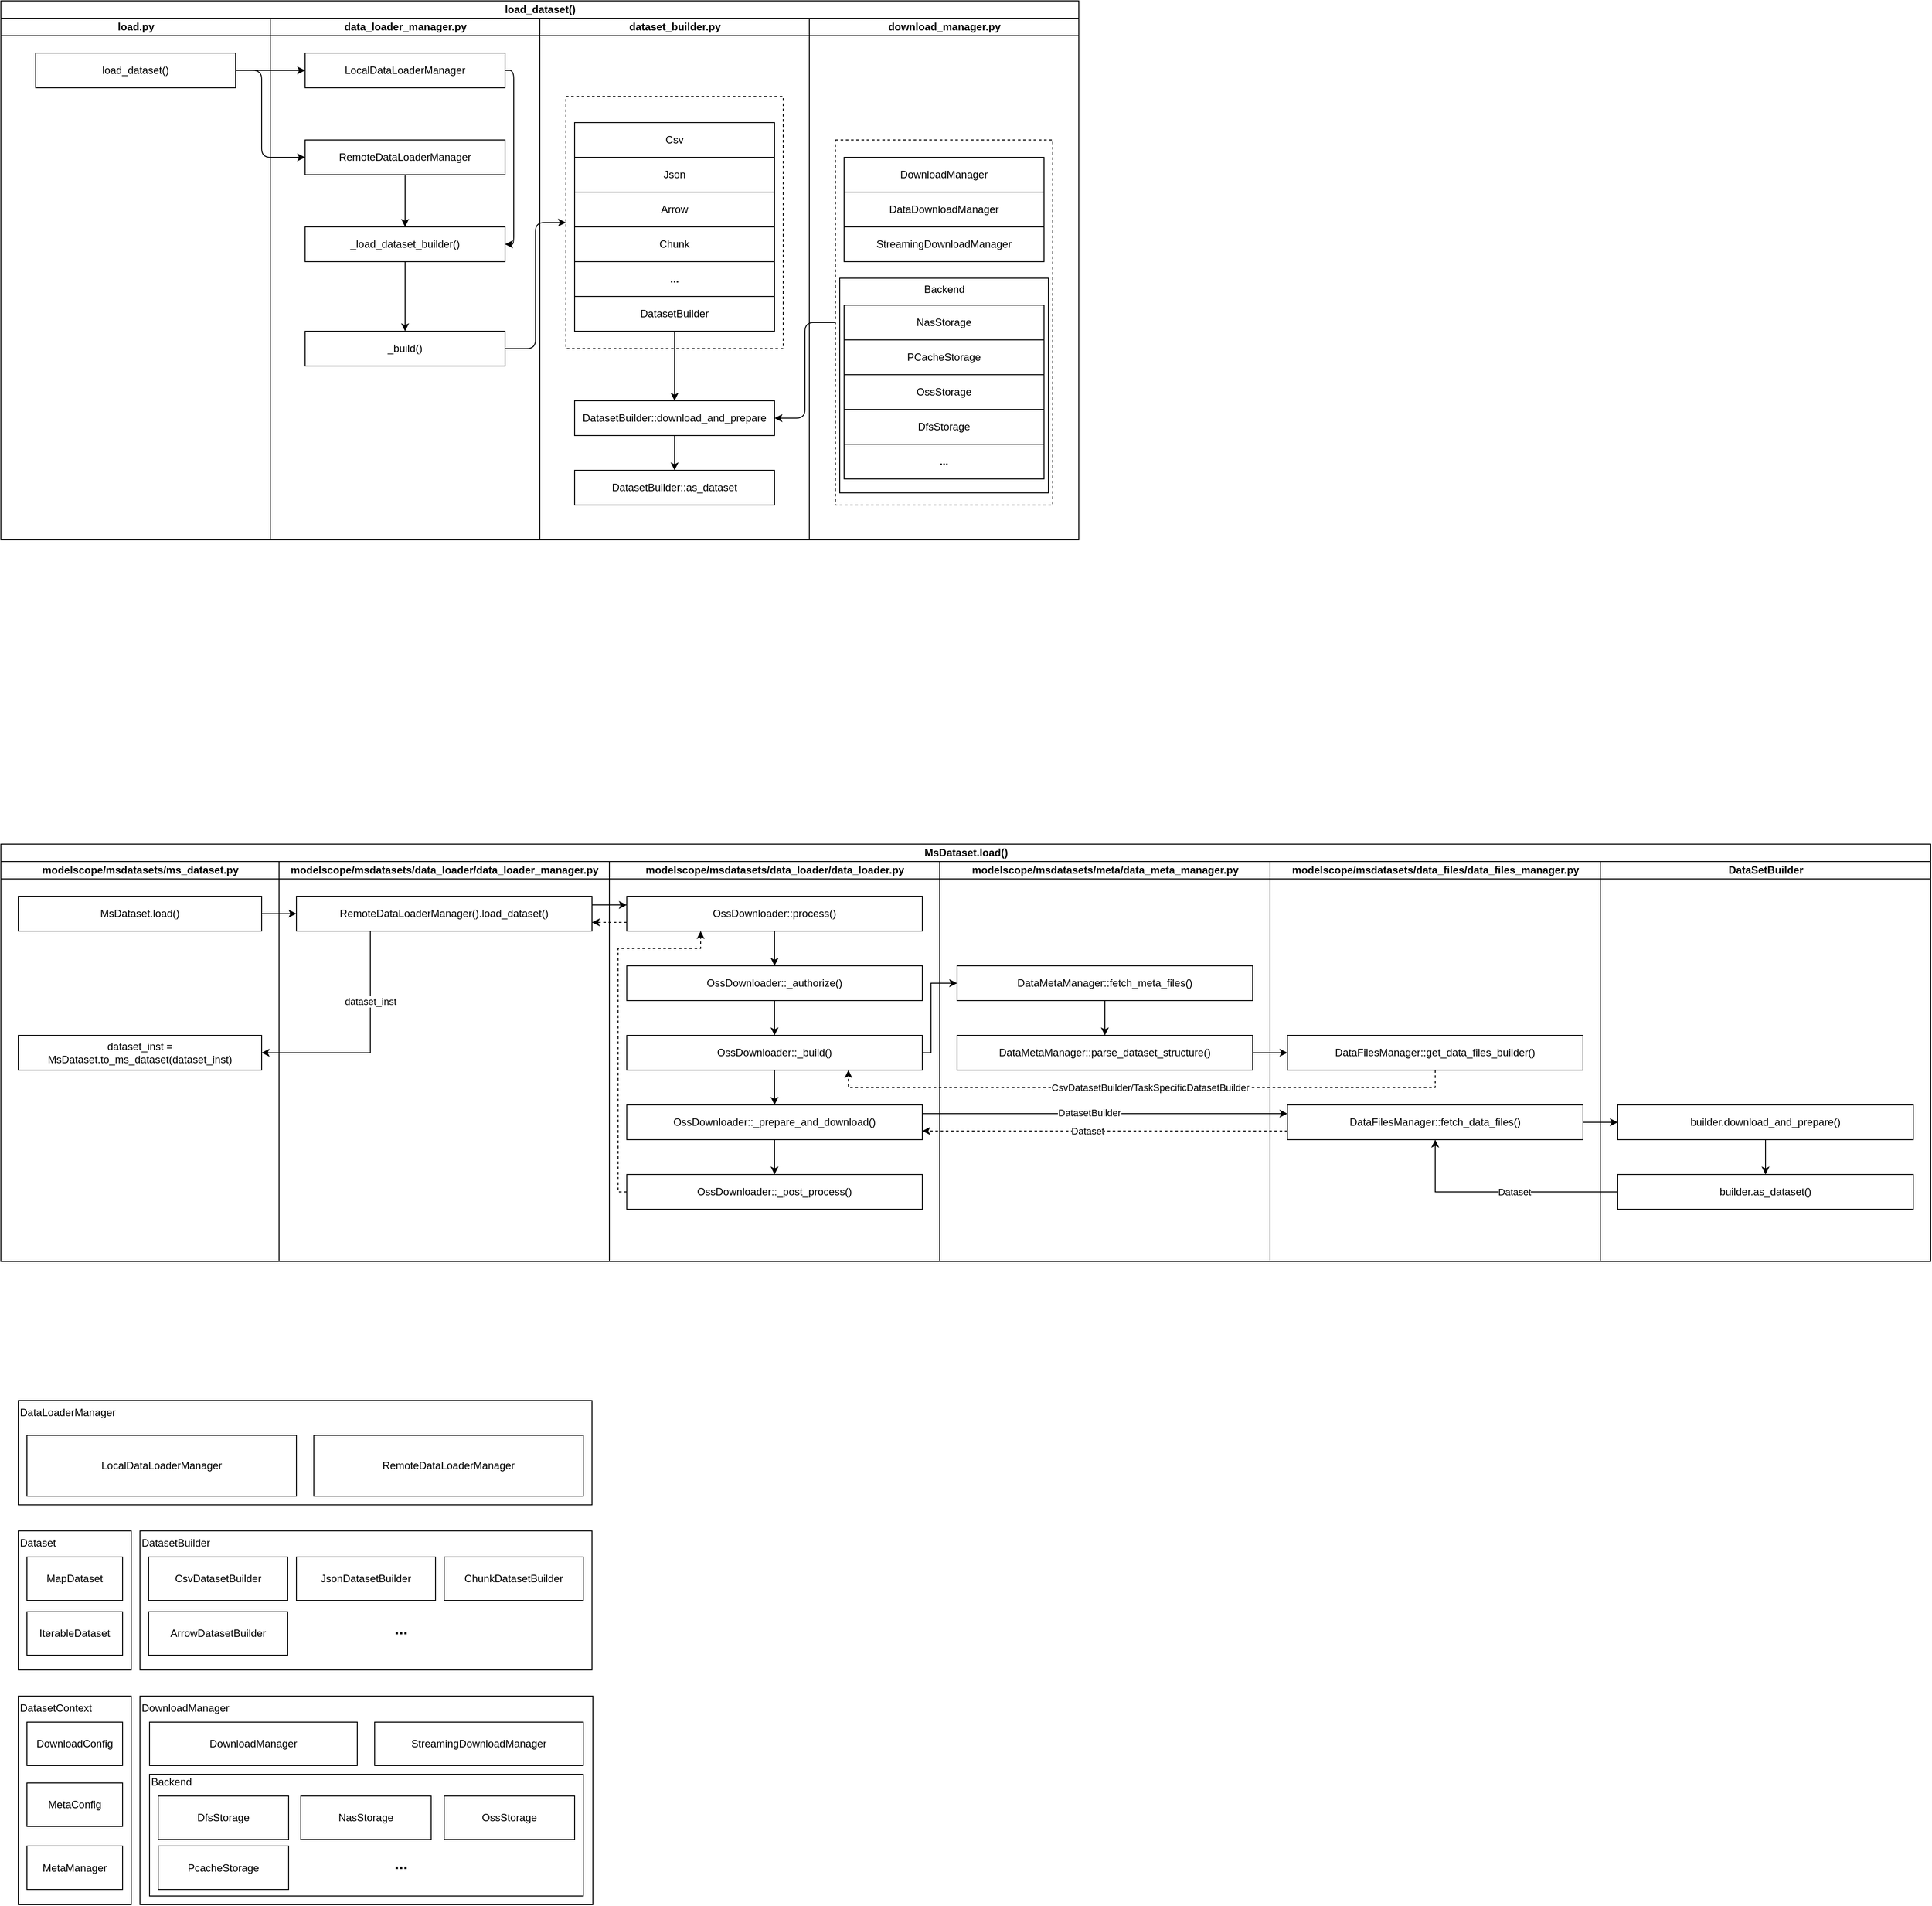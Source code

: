 <mxfile>
    <diagram id="4gxERi4FZI7c4kkd1-Vf" name="workflow">
        <mxGraphModel dx="1514" dy="874" grid="1" gridSize="10" guides="1" tooltips="1" connect="1" arrows="1" fold="1" page="0" pageScale="1" pageWidth="850" pageHeight="1100" math="0" shadow="0">
            <root>
                <mxCell id="0"/>
                <mxCell id="1" parent="0"/>
                <mxCell id="2" value="load_dataset()" style="swimlane;childLayout=stackLayout;resizeParent=1;resizeParentMax=0;startSize=20;html=1;" parent="1" vertex="1">
                    <mxGeometry x="200" y="110" width="1240" height="620" as="geometry">
                        <mxRectangle x="230" y="120" width="70" height="30" as="alternateBounds"/>
                    </mxGeometry>
                </mxCell>
                <mxCell id="3" value="load.py" style="swimlane;startSize=20;html=1;" parent="2" vertex="1">
                    <mxGeometry y="20" width="310" height="600" as="geometry"/>
                </mxCell>
                <mxCell id="5" value="load_dataset()" style="rounded=0;whiteSpace=wrap;html=1;" parent="3" vertex="1">
                    <mxGeometry x="40" y="40" width="230" height="40" as="geometry"/>
                </mxCell>
                <mxCell id="15" value="data_loader_manager.py" style="swimlane;startSize=20;html=1;" parent="2" vertex="1">
                    <mxGeometry x="310" y="20" width="310" height="600" as="geometry"/>
                </mxCell>
                <mxCell id="7" value="LocalDataLoaderManager" style="rounded=0;whiteSpace=wrap;html=1;" parent="15" vertex="1">
                    <mxGeometry x="40" y="40" width="230" height="40" as="geometry"/>
                </mxCell>
                <mxCell id="sadyCBLedYbKWUH_rdO8-134" value="" style="edgeStyle=orthogonalEdgeStyle;rounded=1;html=1;" parent="15" source="sadyCBLedYbKWUH_rdO8-110" target="sadyCBLedYbKWUH_rdO8-133" edge="1">
                    <mxGeometry relative="1" as="geometry"/>
                </mxCell>
                <mxCell id="sadyCBLedYbKWUH_rdO8-110" value="RemoteDataLoaderManager" style="rounded=0;whiteSpace=wrap;html=1;" parent="15" vertex="1">
                    <mxGeometry x="40" y="140" width="230" height="40" as="geometry"/>
                </mxCell>
                <mxCell id="-8AQMluYz5d1bTwO63Y4-118" value="" style="edgeStyle=orthogonalEdgeStyle;html=1;" edge="1" parent="15" source="sadyCBLedYbKWUH_rdO8-133" target="-8AQMluYz5d1bTwO63Y4-117">
                    <mxGeometry relative="1" as="geometry"/>
                </mxCell>
                <mxCell id="sadyCBLedYbKWUH_rdO8-133" value="_load_dataset_builder()" style="rounded=0;whiteSpace=wrap;html=1;" parent="15" vertex="1">
                    <mxGeometry x="40" y="240" width="230" height="40" as="geometry"/>
                </mxCell>
                <mxCell id="-8AQMluYz5d1bTwO63Y4-117" value="_build()" style="rounded=0;whiteSpace=wrap;html=1;" vertex="1" parent="15">
                    <mxGeometry x="40" y="360" width="230" height="40" as="geometry"/>
                </mxCell>
                <mxCell id="sadyCBLedYbKWUH_rdO8-116" value="" style="edgeStyle=orthogonalEdgeStyle;html=1;exitX=1;exitY=0.5;exitDx=0;exitDy=0;entryX=1;entryY=0.5;entryDx=0;entryDy=0;" parent="15" source="7" target="sadyCBLedYbKWUH_rdO8-133" edge="1">
                    <mxGeometry relative="1" as="geometry">
                        <mxPoint x="330" y="90.0" as="sourcePoint"/>
                        <mxPoint x="350" y="60" as="targetPoint"/>
                    </mxGeometry>
                </mxCell>
                <mxCell id="4" value="" style="edgeStyle=orthogonalEdgeStyle;rounded=0;orthogonalLoop=1;jettySize=auto;html=1;" parent="2" source="5" target="7" edge="1">
                    <mxGeometry relative="1" as="geometry"/>
                </mxCell>
                <mxCell id="YmRYm2_zLs4sTc8rYiAN-159" value="dataset_builder.py" style="swimlane;startSize=20;html=1;" parent="2" vertex="1">
                    <mxGeometry x="620" y="20" width="310" height="600" as="geometry"/>
                </mxCell>
                <mxCell id="115" value="" style="rounded=0;whiteSpace=wrap;html=1;dashed=1;" parent="YmRYm2_zLs4sTc8rYiAN-159" vertex="1">
                    <mxGeometry x="30" y="90" width="250" height="290" as="geometry"/>
                </mxCell>
                <mxCell id="sadyCBLedYbKWUH_rdO8-226" value="" style="edgeStyle=none;rounded=1;html=1;fontFamily=Helvetica;fontSize=12;" parent="YmRYm2_zLs4sTc8rYiAN-159" source="sadyCBLedYbKWUH_rdO8-171" target="sadyCBLedYbKWUH_rdO8-180" edge="1">
                    <mxGeometry relative="1" as="geometry"/>
                </mxCell>
                <mxCell id="sadyCBLedYbKWUH_rdO8-171" value="&lt;div style=&quot;background-color: rgb(255, 255, 255);&quot;&gt;&lt;font style=&quot;font-size: 12px;&quot;&gt;DatasetBuilder&lt;/font&gt;&lt;/div&gt;" style="rounded=0;whiteSpace=wrap;html=1;" parent="YmRYm2_zLs4sTc8rYiAN-159" vertex="1">
                    <mxGeometry x="40" y="320" width="230" height="40" as="geometry"/>
                </mxCell>
                <mxCell id="sadyCBLedYbKWUH_rdO8-225" value="" style="edgeStyle=orthogonalEdgeStyle;rounded=1;html=1;fontFamily=Helvetica;fontSize=12;" parent="YmRYm2_zLs4sTc8rYiAN-159" source="sadyCBLedYbKWUH_rdO8-180" target="sadyCBLedYbKWUH_rdO8-224" edge="1">
                    <mxGeometry relative="1" as="geometry"/>
                </mxCell>
                <mxCell id="sadyCBLedYbKWUH_rdO8-180" value="&lt;div style=&quot;background-color: rgb(255, 255, 255);&quot;&gt;&lt;font style=&quot;font-size: 12px;&quot;&gt;DatasetBuilder::download_and_prepare&lt;/font&gt;&lt;/div&gt;" style="rounded=0;whiteSpace=wrap;html=1;" parent="YmRYm2_zLs4sTc8rYiAN-159" vertex="1">
                    <mxGeometry x="40" y="440" width="230" height="40" as="geometry"/>
                </mxCell>
                <mxCell id="sadyCBLedYbKWUH_rdO8-224" value="&lt;div style=&quot;background-color: rgb(255, 255, 255);&quot;&gt;&lt;font style=&quot;font-size: 12px;&quot;&gt;DatasetBuilder::as_dataset&lt;/font&gt;&lt;/div&gt;" style="rounded=0;whiteSpace=wrap;html=1;" parent="YmRYm2_zLs4sTc8rYiAN-159" vertex="1">
                    <mxGeometry x="40" y="520" width="230" height="40" as="geometry"/>
                </mxCell>
                <mxCell id="sadyCBLedYbKWUH_rdO8-139" value="Csv" style="rounded=0;whiteSpace=wrap;html=1;" parent="YmRYm2_zLs4sTc8rYiAN-159" vertex="1">
                    <mxGeometry x="40" y="120" width="230" height="40" as="geometry"/>
                </mxCell>
                <mxCell id="sadyCBLedYbKWUH_rdO8-140" value="Json" style="rounded=0;whiteSpace=wrap;html=1;" parent="YmRYm2_zLs4sTc8rYiAN-159" vertex="1">
                    <mxGeometry x="40" y="160" width="230" height="40" as="geometry"/>
                </mxCell>
                <mxCell id="sadyCBLedYbKWUH_rdO8-169" value="Arrow" style="rounded=0;whiteSpace=wrap;html=1;" parent="YmRYm2_zLs4sTc8rYiAN-159" vertex="1">
                    <mxGeometry x="40" y="200" width="230" height="40" as="geometry"/>
                </mxCell>
                <mxCell id="sadyCBLedYbKWUH_rdO8-170" value="&lt;div style=&quot;background-color: rgb(255, 255, 255);&quot;&gt;&lt;font style=&quot;font-size: 12px;&quot;&gt;Chunk&lt;/font&gt;&lt;/div&gt;" style="rounded=0;whiteSpace=wrap;html=1;strokeColor=#000000;" parent="YmRYm2_zLs4sTc8rYiAN-159" vertex="1">
                    <mxGeometry x="40" y="240" width="230" height="40" as="geometry"/>
                </mxCell>
                <mxCell id="-8AQMluYz5d1bTwO63Y4-139" value="&lt;b&gt;...&lt;/b&gt;" style="rounded=0;whiteSpace=wrap;html=1;" vertex="1" parent="YmRYm2_zLs4sTc8rYiAN-159">
                    <mxGeometry x="40" y="280" width="230" height="40" as="geometry"/>
                </mxCell>
                <mxCell id="sadyCBLedYbKWUH_rdO8-112" value="" style="edgeStyle=orthogonalEdgeStyle;rounded=1;orthogonalLoop=1;jettySize=auto;html=1;entryX=0;entryY=0.5;entryDx=0;entryDy=0;exitX=1;exitY=0.5;exitDx=0;exitDy=0;" parent="2" source="5" target="sadyCBLedYbKWUH_rdO8-110" edge="1">
                    <mxGeometry relative="1" as="geometry">
                        <mxPoint x="320" y="80" as="sourcePoint"/>
                        <mxPoint x="525" y="90.0" as="targetPoint"/>
                        <Array as="points">
                            <mxPoint x="300" y="80"/>
                            <mxPoint x="300" y="180"/>
                        </Array>
                    </mxGeometry>
                </mxCell>
                <mxCell id="sadyCBLedYbKWUH_rdO8-181" value="" style="edgeStyle=orthogonalEdgeStyle;rounded=1;html=1;fontFamily=Helvetica;fontSize=12;entryX=1;entryY=0.5;entryDx=0;entryDy=0;exitX=0;exitY=0.5;exitDx=0;exitDy=0;" parent="2" source="110" target="sadyCBLedYbKWUH_rdO8-180" edge="1">
                    <mxGeometry relative="1" as="geometry"/>
                </mxCell>
                <mxCell id="sadyCBLedYbKWUH_rdO8-136" value="download_manager.py" style="swimlane;startSize=20;html=1;" parent="2" vertex="1">
                    <mxGeometry x="930" y="20" width="310" height="600" as="geometry"/>
                </mxCell>
                <mxCell id="110" value="" style="rounded=0;whiteSpace=wrap;html=1;dashed=1;" parent="sadyCBLedYbKWUH_rdO8-136" vertex="1">
                    <mxGeometry x="30" y="140" width="250" height="420" as="geometry"/>
                </mxCell>
                <mxCell id="sadyCBLedYbKWUH_rdO8-168" value="DownloadManager" style="rounded=0;whiteSpace=wrap;html=1;" parent="sadyCBLedYbKWUH_rdO8-136" vertex="1">
                    <mxGeometry x="40" y="160" width="230" height="40" as="geometry"/>
                </mxCell>
                <mxCell id="FXwiGHXvkyKXjon357Kn-110" value="DataDownloadManager" style="rounded=0;whiteSpace=wrap;html=1;" parent="sadyCBLedYbKWUH_rdO8-136" vertex="1">
                    <mxGeometry x="40" y="200" width="230" height="40" as="geometry"/>
                </mxCell>
                <mxCell id="FXwiGHXvkyKXjon357Kn-111" value="StreamingDownloadManager" style="rounded=0;whiteSpace=wrap;html=1;" parent="sadyCBLedYbKWUH_rdO8-136" vertex="1">
                    <mxGeometry x="40" y="240" width="230" height="40" as="geometry"/>
                </mxCell>
                <mxCell id="-8AQMluYz5d1bTwO63Y4-177" value="" style="rounded=0;whiteSpace=wrap;html=1;" vertex="1" parent="sadyCBLedYbKWUH_rdO8-136">
                    <mxGeometry x="35" y="299" width="240" height="247" as="geometry"/>
                </mxCell>
                <mxCell id="-8AQMluYz5d1bTwO63Y4-181" value="&lt;span style=&quot;font-size: 12px;&quot;&gt;Backend&lt;/span&gt;" style="text;html=1;align=center;verticalAlign=middle;resizable=0;points=[];autosize=1;strokeColor=none;fillColor=none;fontSize=18;" vertex="1" parent="sadyCBLedYbKWUH_rdO8-136">
                    <mxGeometry x="120" y="290" width="70" height="40" as="geometry"/>
                </mxCell>
                <mxCell id="-8AQMluYz5d1bTwO63Y4-183" value="" style="group" vertex="1" connectable="0" parent="sadyCBLedYbKWUH_rdO8-136">
                    <mxGeometry x="40" y="330" width="230" height="200" as="geometry"/>
                </mxCell>
                <mxCell id="-8AQMluYz5d1bTwO63Y4-182" value="&lt;b&gt;...&lt;/b&gt;" style="rounded=0;whiteSpace=wrap;html=1;" vertex="1" parent="-8AQMluYz5d1bTwO63Y4-183">
                    <mxGeometry y="160" width="230" height="40" as="geometry"/>
                </mxCell>
                <mxCell id="111" value="NasStorage" style="rounded=0;whiteSpace=wrap;html=1;" parent="-8AQMluYz5d1bTwO63Y4-183" vertex="1">
                    <mxGeometry width="230" height="40" as="geometry"/>
                </mxCell>
                <mxCell id="112" value="PCacheStorage" style="rounded=0;whiteSpace=wrap;html=1;" parent="-8AQMluYz5d1bTwO63Y4-183" vertex="1">
                    <mxGeometry y="40" width="230" height="40" as="geometry"/>
                </mxCell>
                <mxCell id="113" value="OssStorage" style="rounded=0;whiteSpace=wrap;html=1;" parent="-8AQMluYz5d1bTwO63Y4-183" vertex="1">
                    <mxGeometry y="80" width="230" height="40" as="geometry"/>
                </mxCell>
                <mxCell id="114" value="DfsStorage" style="rounded=0;whiteSpace=wrap;html=1;" parent="-8AQMluYz5d1bTwO63Y4-183" vertex="1">
                    <mxGeometry y="120" width="230" height="40" as="geometry"/>
                </mxCell>
                <mxCell id="117" value="" style="rounded=1;html=1;exitX=1;exitY=0.5;exitDx=0;exitDy=0;entryX=0;entryY=0.5;entryDx=0;entryDy=0;edgeStyle=orthogonalEdgeStyle;" parent="2" source="-8AQMluYz5d1bTwO63Y4-117" target="115" edge="1">
                    <mxGeometry relative="1" as="geometry">
                        <mxPoint x="580" y="320" as="sourcePoint"/>
                        <mxPoint x="870" y="290" as="targetPoint"/>
                    </mxGeometry>
                </mxCell>
                <mxCell id="66" value="MsDataset.load()" style="swimlane;childLayout=stackLayout;resizeParent=1;resizeParentMax=0;startSize=20;html=1;" parent="1" vertex="1">
                    <mxGeometry x="200" y="1080" width="2220" height="480" as="geometry">
                        <mxRectangle x="200" y="1080" width="70" height="30" as="alternateBounds"/>
                    </mxGeometry>
                </mxCell>
                <mxCell id="67" value="modelscope/msdatasets/ms_dataset.py" style="swimlane;startSize=20;html=1;" parent="66" vertex="1">
                    <mxGeometry y="20" width="320" height="460" as="geometry"/>
                </mxCell>
                <mxCell id="68" value="MsDataset.load()" style="rounded=0;whiteSpace=wrap;html=1;" parent="67" vertex="1">
                    <mxGeometry x="20" y="40" width="280" height="40" as="geometry"/>
                </mxCell>
                <mxCell id="69" value="dataset_inst = MsDataset.to_ms_dataset(dataset_inst)" style="rounded=0;whiteSpace=wrap;html=1;" parent="67" vertex="1">
                    <mxGeometry x="20" y="200" width="280" height="40" as="geometry"/>
                </mxCell>
                <mxCell id="70" value="modelscope/msdatasets/data_loader/data_loader_manager.py" style="swimlane;startSize=20;html=1;" parent="66" vertex="1">
                    <mxGeometry x="320" y="20" width="380" height="460" as="geometry"/>
                </mxCell>
                <mxCell id="71" value="RemoteDataLoaderManager().load_dataset()" style="rounded=0;whiteSpace=wrap;html=1;" parent="70" vertex="1">
                    <mxGeometry x="20" y="40" width="340" height="40" as="geometry"/>
                </mxCell>
                <mxCell id="72" value="modelscope/msdatasets/data_loader/data_loader.py" style="swimlane;startSize=20;html=1;" parent="66" vertex="1">
                    <mxGeometry x="700" y="20" width="380" height="460" as="geometry"/>
                </mxCell>
                <mxCell id="73" value="" style="edgeStyle=elbowEdgeStyle;rounded=0;orthogonalLoop=1;jettySize=auto;html=1;" parent="72" source="74" target="76" edge="1">
                    <mxGeometry relative="1" as="geometry"/>
                </mxCell>
                <mxCell id="74" value="OssDownloader::process()" style="rounded=0;whiteSpace=wrap;html=1;" parent="72" vertex="1">
                    <mxGeometry x="20" y="40" width="340" height="40" as="geometry"/>
                </mxCell>
                <mxCell id="75" value="" style="edgeStyle=elbowEdgeStyle;rounded=0;orthogonalLoop=1;jettySize=auto;html=1;" parent="72" source="76" target="78" edge="1">
                    <mxGeometry relative="1" as="geometry"/>
                </mxCell>
                <mxCell id="76" value="OssDownloader::_authorize()" style="rounded=0;whiteSpace=wrap;html=1;" parent="72" vertex="1">
                    <mxGeometry x="20" y="120" width="340" height="40" as="geometry"/>
                </mxCell>
                <mxCell id="77" value="" style="edgeStyle=elbowEdgeStyle;rounded=0;orthogonalLoop=1;jettySize=auto;html=1;" parent="72" source="78" target="80" edge="1">
                    <mxGeometry relative="1" as="geometry"/>
                </mxCell>
                <mxCell id="78" value="OssDownloader::_build()" style="rounded=0;whiteSpace=wrap;html=1;" parent="72" vertex="1">
                    <mxGeometry x="20" y="200" width="340" height="40" as="geometry"/>
                </mxCell>
                <mxCell id="79" value="" style="edgeStyle=elbowEdgeStyle;rounded=0;orthogonalLoop=1;jettySize=auto;html=1;" parent="72" source="80" target="81" edge="1">
                    <mxGeometry relative="1" as="geometry"/>
                </mxCell>
                <mxCell id="80" value="OssDownloader::_prepare_and_download()" style="rounded=0;whiteSpace=wrap;html=1;" parent="72" vertex="1">
                    <mxGeometry x="20" y="280" width="340" height="40" as="geometry"/>
                </mxCell>
                <mxCell id="81" value="OssDownloader::_post_process()" style="rounded=0;whiteSpace=wrap;html=1;" parent="72" vertex="1">
                    <mxGeometry x="20" y="360" width="340" height="40" as="geometry"/>
                </mxCell>
                <mxCell id="82" value="" style="rounded=0;orthogonalLoop=1;jettySize=auto;html=1;exitX=0;exitY=0.5;exitDx=0;exitDy=0;dashed=1;entryX=0.25;entryY=1;entryDx=0;entryDy=0;edgeStyle=orthogonalEdgeStyle;" parent="72" source="81" target="74" edge="1">
                    <mxGeometry relative="1" as="geometry">
                        <mxPoint x="200" y="330" as="sourcePoint"/>
                        <mxPoint x="30" y="90" as="targetPoint"/>
                        <Array as="points">
                            <mxPoint x="10" y="380"/>
                            <mxPoint x="10" y="100"/>
                            <mxPoint x="105" y="100"/>
                        </Array>
                    </mxGeometry>
                </mxCell>
                <mxCell id="83" value="modelscope/msdatasets/meta/data_meta_manager.py" style="swimlane;startSize=20;html=1;" parent="66" vertex="1">
                    <mxGeometry x="1080" y="20" width="380" height="460" as="geometry"/>
                </mxCell>
                <mxCell id="84" value="" style="edgeStyle=elbowEdgeStyle;rounded=0;orthogonalLoop=1;jettySize=auto;html=1;" parent="83" source="85" target="86" edge="1">
                    <mxGeometry relative="1" as="geometry"/>
                </mxCell>
                <mxCell id="85" value="DataMetaManager::fetch_meta_files()" style="rounded=0;whiteSpace=wrap;html=1;" parent="83" vertex="1">
                    <mxGeometry x="20" y="120" width="340" height="40" as="geometry"/>
                </mxCell>
                <mxCell id="86" value="DataMetaManager::parse_dataset_structure()" style="rounded=0;whiteSpace=wrap;html=1;" parent="83" vertex="1">
                    <mxGeometry x="20" y="200" width="340" height="40" as="geometry"/>
                </mxCell>
                <mxCell id="87" value="modelscope/msdatasets/data_files/data_files_manager.py" style="swimlane;startSize=20;html=1;" parent="66" vertex="1">
                    <mxGeometry x="1460" y="20" width="380" height="460" as="geometry"/>
                </mxCell>
                <mxCell id="88" value="DataFilesManager::get_data_files_builder()" style="rounded=0;whiteSpace=wrap;html=1;" parent="87" vertex="1">
                    <mxGeometry x="20" y="200" width="340" height="40" as="geometry"/>
                </mxCell>
                <mxCell id="89" value="DataFilesManager::fetch_data_files()" style="rounded=0;whiteSpace=wrap;html=1;" parent="87" vertex="1">
                    <mxGeometry x="20" y="280" width="340" height="40" as="geometry"/>
                </mxCell>
                <mxCell id="90" value="DataSetBuilder" style="swimlane;startSize=20;html=1;" parent="66" vertex="1">
                    <mxGeometry x="1840" y="20" width="380" height="460" as="geometry"/>
                </mxCell>
                <mxCell id="91" value="" style="edgeStyle=elbowEdgeStyle;rounded=0;orthogonalLoop=1;jettySize=auto;html=1;" parent="90" source="92" target="93" edge="1">
                    <mxGeometry relative="1" as="geometry"/>
                </mxCell>
                <mxCell id="92" value="builder.download_and_prepare()" style="rounded=0;whiteSpace=wrap;html=1;" parent="90" vertex="1">
                    <mxGeometry x="20" y="280" width="340" height="40" as="geometry"/>
                </mxCell>
                <mxCell id="93" value="builder.as_dataset()" style="rounded=0;whiteSpace=wrap;html=1;" parent="90" vertex="1">
                    <mxGeometry x="20" y="360" width="340" height="40" as="geometry"/>
                </mxCell>
                <mxCell id="94" value="" style="edgeStyle=orthogonalEdgeStyle;rounded=0;orthogonalLoop=1;jettySize=auto;html=1;exitX=1;exitY=0.5;exitDx=0;exitDy=0;" parent="66" source="68" target="71" edge="1">
                    <mxGeometry relative="1" as="geometry">
                        <mxPoint x="300" y="180" as="sourcePoint"/>
                    </mxGeometry>
                </mxCell>
                <mxCell id="95" value="" style="edgeStyle=orthogonalEdgeStyle;rounded=0;orthogonalLoop=1;jettySize=auto;html=1;entryX=1;entryY=0.5;entryDx=0;entryDy=0;exitX=0.25;exitY=1;exitDx=0;exitDy=0;" parent="66" source="71" target="69" edge="1">
                    <mxGeometry relative="1" as="geometry"/>
                </mxCell>
                <mxCell id="96" value="dataset_inst" style="edgeLabel;html=1;align=center;verticalAlign=middle;resizable=0;points=[];" parent="95" vertex="1" connectable="0">
                    <mxGeometry x="-0.387" relative="1" as="geometry">
                        <mxPoint as="offset"/>
                    </mxGeometry>
                </mxCell>
                <mxCell id="97" value="" style="edgeStyle=elbowEdgeStyle;rounded=0;orthogonalLoop=1;jettySize=auto;html=1;exitX=1;exitY=0.25;exitDx=0;exitDy=0;entryX=0;entryY=0.25;entryDx=0;entryDy=0;" parent="66" source="71" target="74" edge="1">
                    <mxGeometry relative="1" as="geometry"/>
                </mxCell>
                <mxCell id="98" value="" style="edgeStyle=elbowEdgeStyle;rounded=0;orthogonalLoop=1;jettySize=auto;html=1;exitX=0;exitY=0.75;exitDx=0;exitDy=0;entryX=1;entryY=0.75;entryDx=0;entryDy=0;dashed=1;" parent="66" source="74" target="71" edge="1">
                    <mxGeometry relative="1" as="geometry">
                        <mxPoint x="900" y="110" as="sourcePoint"/>
                        <mxPoint x="900" y="150" as="targetPoint"/>
                    </mxGeometry>
                </mxCell>
                <mxCell id="99" value="" style="edgeStyle=elbowEdgeStyle;rounded=0;orthogonalLoop=1;jettySize=auto;html=1;" parent="66" source="78" target="85" edge="1">
                    <mxGeometry relative="1" as="geometry">
                        <Array as="points">
                            <mxPoint x="1070" y="200"/>
                        </Array>
                    </mxGeometry>
                </mxCell>
                <mxCell id="100" value="" style="edgeStyle=elbowEdgeStyle;rounded=0;orthogonalLoop=1;jettySize=auto;html=1;" parent="66" source="86" target="88" edge="1">
                    <mxGeometry relative="1" as="geometry"/>
                </mxCell>
                <mxCell id="101" value="" style="rounded=0;orthogonalLoop=1;jettySize=auto;html=1;entryX=0.75;entryY=1;entryDx=0;entryDy=0;exitX=0.5;exitY=1;exitDx=0;exitDy=0;dashed=1;edgeStyle=orthogonalEdgeStyle;" parent="66" source="88" target="78" edge="1">
                    <mxGeometry relative="1" as="geometry">
                        <mxPoint x="1650" y="420" as="targetPoint"/>
                    </mxGeometry>
                </mxCell>
                <mxCell id="102" value="CsvDatasetBuilder/TaskSpecificDatasetBuilder" style="edgeLabel;html=1;align=center;verticalAlign=middle;resizable=0;points=[];" parent="101" vertex="1" connectable="0">
                    <mxGeometry x="-0.026" relative="1" as="geometry">
                        <mxPoint as="offset"/>
                    </mxGeometry>
                </mxCell>
                <mxCell id="103" value="" style="edgeStyle=elbowEdgeStyle;rounded=0;orthogonalLoop=1;jettySize=auto;html=1;exitX=1;exitY=0.25;exitDx=0;exitDy=0;entryX=0;entryY=0.25;entryDx=0;entryDy=0;" parent="66" source="80" target="89" edge="1">
                    <mxGeometry relative="1" as="geometry">
                        <mxPoint x="1450" y="250" as="sourcePoint"/>
                        <mxPoint x="1490" y="250" as="targetPoint"/>
                    </mxGeometry>
                </mxCell>
                <mxCell id="104" value="DatasetBuilder" style="edgeLabel;html=1;align=center;verticalAlign=middle;resizable=0;points=[];" parent="103" vertex="1" connectable="0">
                    <mxGeometry x="-0.127" y="-1" relative="1" as="geometry">
                        <mxPoint x="8" y="-2" as="offset"/>
                    </mxGeometry>
                </mxCell>
                <mxCell id="105" value="" style="edgeStyle=elbowEdgeStyle;rounded=0;orthogonalLoop=1;jettySize=auto;html=1;entryX=1;entryY=0.75;entryDx=0;entryDy=0;exitX=0;exitY=0.75;exitDx=0;exitDy=0;dashed=1;" parent="66" source="89" target="80" edge="1">
                    <mxGeometry relative="1" as="geometry">
                        <mxPoint x="1650" y="420" as="targetPoint"/>
                    </mxGeometry>
                </mxCell>
                <mxCell id="106" value="Dataset" style="edgeLabel;html=1;align=center;verticalAlign=middle;resizable=0;points=[];" parent="105" vertex="1" connectable="0">
                    <mxGeometry x="0.167" relative="1" as="geometry">
                        <mxPoint x="15" as="offset"/>
                    </mxGeometry>
                </mxCell>
                <mxCell id="107" value="" style="edgeStyle=elbowEdgeStyle;rounded=0;orthogonalLoop=1;jettySize=auto;html=1;" parent="66" source="89" target="92" edge="1">
                    <mxGeometry relative="1" as="geometry"/>
                </mxCell>
                <mxCell id="108" value="" style="rounded=0;orthogonalLoop=1;jettySize=auto;html=1;entryX=0.5;entryY=1;entryDx=0;entryDy=0;edgeStyle=orthogonalEdgeStyle;" parent="66" source="93" target="89" edge="1">
                    <mxGeometry relative="1" as="geometry">
                        <mxPoint x="1780" y="400" as="targetPoint"/>
                    </mxGeometry>
                </mxCell>
                <mxCell id="109" value="Dataset" style="edgeLabel;html=1;align=center;verticalAlign=middle;resizable=0;points=[];" parent="108" vertex="1" connectable="0">
                    <mxGeometry x="0.259" y="3" relative="1" as="geometry">
                        <mxPoint x="51" y="-3" as="offset"/>
                    </mxGeometry>
                </mxCell>
                <mxCell id="-8AQMluYz5d1bTwO63Y4-140" value="" style="rounded=0;whiteSpace=wrap;html=1;" vertex="1" parent="1">
                    <mxGeometry x="220" y="1720" width="660" height="120" as="geometry"/>
                </mxCell>
                <mxCell id="-8AQMluYz5d1bTwO63Y4-141" value="LocalDataLoaderManager" style="rounded=0;whiteSpace=wrap;html=1;" vertex="1" parent="1">
                    <mxGeometry x="230" y="1760" width="310" height="70" as="geometry"/>
                </mxCell>
                <mxCell id="-8AQMluYz5d1bTwO63Y4-142" value="&lt;meta charset=&quot;utf-8&quot;&gt;&lt;span style=&quot;color: rgb(0, 0, 0); font-family: Helvetica; font-size: 12px; font-style: normal; font-variant-ligatures: normal; font-variant-caps: normal; font-weight: 400; letter-spacing: normal; orphans: 2; text-align: center; text-indent: 0px; text-transform: none; widows: 2; word-spacing: 0px; -webkit-text-stroke-width: 0px; background-color: rgb(255, 255, 255); text-decoration-thickness: initial; text-decoration-style: initial; text-decoration-color: initial; float: none; display: inline !important;&quot;&gt;DataLoaderManager&lt;/span&gt;" style="text;whiteSpace=wrap;html=1;" vertex="1" parent="1">
                    <mxGeometry x="220" y="1720" width="140" height="40" as="geometry"/>
                </mxCell>
                <mxCell id="-8AQMluYz5d1bTwO63Y4-143" value="RemoteDataLoaderManager" style="rounded=0;whiteSpace=wrap;html=1;" vertex="1" parent="1">
                    <mxGeometry x="560" y="1760" width="310" height="70" as="geometry"/>
                </mxCell>
                <mxCell id="-8AQMluYz5d1bTwO63Y4-144" value="" style="rounded=0;whiteSpace=wrap;html=1;" vertex="1" parent="1">
                    <mxGeometry x="220" y="2060" width="130" height="240" as="geometry"/>
                </mxCell>
                <mxCell id="-8AQMluYz5d1bTwO63Y4-145" value="" style="rounded=0;whiteSpace=wrap;html=1;" vertex="1" parent="1">
                    <mxGeometry x="360" y="1870" width="520" height="160" as="geometry"/>
                </mxCell>
                <mxCell id="-8AQMluYz5d1bTwO63Y4-146" value="" style="rounded=0;whiteSpace=wrap;html=1;" vertex="1" parent="1">
                    <mxGeometry x="360" y="2060" width="521" height="240" as="geometry"/>
                </mxCell>
                <mxCell id="-8AQMluYz5d1bTwO63Y4-147" value="&lt;meta charset=&quot;utf-8&quot;&gt;&lt;span style=&quot;color: rgb(0, 0, 0); font-family: Helvetica; font-size: 12px; font-style: normal; font-variant-ligatures: normal; font-variant-caps: normal; font-weight: 400; letter-spacing: normal; orphans: 2; text-align: center; text-indent: 0px; text-transform: none; widows: 2; word-spacing: 0px; -webkit-text-stroke-width: 0px; background-color: rgb(255, 255, 255); text-decoration-thickness: initial; text-decoration-style: initial; text-decoration-color: initial; float: none; display: inline !important;&quot;&gt;DatasetBuilder&lt;/span&gt;" style="text;whiteSpace=wrap;html=1;" vertex="1" parent="1">
                    <mxGeometry x="360" y="1870" width="110" height="40" as="geometry"/>
                </mxCell>
                <mxCell id="-8AQMluYz5d1bTwO63Y4-148" value="&lt;meta charset=&quot;utf-8&quot;&gt;&lt;span style=&quot;color: rgb(0, 0, 0); font-family: Helvetica; font-size: 12px; font-style: normal; font-variant-ligatures: normal; font-variant-caps: normal; font-weight: 400; letter-spacing: normal; orphans: 2; text-align: center; text-indent: 0px; text-transform: none; widows: 2; word-spacing: 0px; -webkit-text-stroke-width: 0px; background-color: rgb(255, 255, 255); text-decoration-thickness: initial; text-decoration-style: initial; text-decoration-color: initial; float: none; display: inline !important;&quot;&gt;DownloadManager&lt;/span&gt;" style="text;whiteSpace=wrap;html=1;" vertex="1" parent="1">
                    <mxGeometry x="360" y="2060" width="130" height="40" as="geometry"/>
                </mxCell>
                <mxCell id="-8AQMluYz5d1bTwO63Y4-149" value="CsvDatasetBuilder" style="rounded=0;whiteSpace=wrap;html=1;" vertex="1" parent="1">
                    <mxGeometry x="370" y="1900" width="160" height="50" as="geometry"/>
                </mxCell>
                <mxCell id="-8AQMluYz5d1bTwO63Y4-150" value="JsonDatasetBuilder" style="rounded=0;whiteSpace=wrap;html=1;" vertex="1" parent="1">
                    <mxGeometry x="540" y="1900" width="160" height="50" as="geometry"/>
                </mxCell>
                <mxCell id="-8AQMluYz5d1bTwO63Y4-151" value="ChunkDatasetBuilder" style="rounded=0;whiteSpace=wrap;html=1;" vertex="1" parent="1">
                    <mxGeometry x="710" y="1900" width="160" height="50" as="geometry"/>
                </mxCell>
                <mxCell id="-8AQMluYz5d1bTwO63Y4-152" value="ArrowDatasetBuilder" style="rounded=0;whiteSpace=wrap;html=1;" vertex="1" parent="1">
                    <mxGeometry x="370" y="1963" width="160" height="50" as="geometry"/>
                </mxCell>
                <mxCell id="-8AQMluYz5d1bTwO63Y4-154" value="&lt;font style=&quot;font-size: 18px;&quot;&gt;...&lt;/font&gt;" style="text;html=1;align=center;verticalAlign=middle;resizable=0;points=[];autosize=1;strokeColor=none;fillColor=none;fontStyle=1" vertex="1" parent="1">
                    <mxGeometry x="640" y="1963" width="40" height="40" as="geometry"/>
                </mxCell>
                <mxCell id="-8AQMluYz5d1bTwO63Y4-155" value="DownloadManager" style="rounded=0;whiteSpace=wrap;html=1;" vertex="1" parent="1">
                    <mxGeometry x="371" y="2090" width="239" height="50" as="geometry"/>
                </mxCell>
                <mxCell id="-8AQMluYz5d1bTwO63Y4-157" value="StreamingDownloadManager" style="rounded=0;whiteSpace=wrap;html=1;" vertex="1" parent="1">
                    <mxGeometry x="630" y="2090" width="240" height="50" as="geometry"/>
                </mxCell>
                <mxCell id="-8AQMluYz5d1bTwO63Y4-158" value="" style="rounded=0;whiteSpace=wrap;html=1;" vertex="1" parent="1">
                    <mxGeometry x="371" y="2150" width="499" height="140" as="geometry"/>
                </mxCell>
                <mxCell id="-8AQMluYz5d1bTwO63Y4-159" value="&lt;meta charset=&quot;utf-8&quot;&gt;&lt;span style=&quot;color: rgb(0, 0, 0); font-family: Helvetica; font-size: 12px; font-style: normal; font-variant-ligatures: normal; font-variant-caps: normal; font-weight: 400; letter-spacing: normal; orphans: 2; text-align: center; text-indent: 0px; text-transform: none; widows: 2; word-spacing: 0px; -webkit-text-stroke-width: 0px; background-color: rgb(255, 255, 255); text-decoration-thickness: initial; text-decoration-style: initial; text-decoration-color: initial; float: none; display: inline !important;&quot;&gt;Backend&lt;/span&gt;" style="text;whiteSpace=wrap;html=1;fontSize=18;" vertex="1" parent="1">
                    <mxGeometry x="371" y="2140" width="80" height="50" as="geometry"/>
                </mxCell>
                <mxCell id="-8AQMluYz5d1bTwO63Y4-160" value="DfsStorage" style="rounded=0;whiteSpace=wrap;html=1;" vertex="1" parent="1">
                    <mxGeometry x="381" y="2175" width="150" height="50" as="geometry"/>
                </mxCell>
                <mxCell id="-8AQMluYz5d1bTwO63Y4-161" value="NasStorage" style="rounded=0;whiteSpace=wrap;html=1;" vertex="1" parent="1">
                    <mxGeometry x="545" y="2175" width="150" height="50" as="geometry"/>
                </mxCell>
                <mxCell id="-8AQMluYz5d1bTwO63Y4-162" value="OssStorage" style="rounded=0;whiteSpace=wrap;html=1;" vertex="1" parent="1">
                    <mxGeometry x="710" y="2175" width="150" height="50" as="geometry"/>
                </mxCell>
                <mxCell id="-8AQMluYz5d1bTwO63Y4-163" value="PcacheStorage" style="rounded=0;whiteSpace=wrap;html=1;" vertex="1" parent="1">
                    <mxGeometry x="381" y="2232.5" width="150" height="50" as="geometry"/>
                </mxCell>
                <mxCell id="-8AQMluYz5d1bTwO63Y4-164" value="&lt;font style=&quot;font-size: 18px;&quot;&gt;...&lt;/font&gt;" style="text;html=1;align=center;verticalAlign=middle;resizable=0;points=[];autosize=1;strokeColor=none;fillColor=none;fontStyle=1" vertex="1" parent="1">
                    <mxGeometry x="640" y="2232.5" width="40" height="40" as="geometry"/>
                </mxCell>
                <mxCell id="-8AQMluYz5d1bTwO63Y4-166" value="MetaConfig" style="rounded=0;whiteSpace=wrap;html=1;" vertex="1" parent="1">
                    <mxGeometry x="230" y="2160" width="110" height="50" as="geometry"/>
                </mxCell>
                <mxCell id="-8AQMluYz5d1bTwO63Y4-167" value="DownloadConfig" style="rounded=0;whiteSpace=wrap;html=1;" vertex="1" parent="1">
                    <mxGeometry x="230" y="2090" width="110" height="50" as="geometry"/>
                </mxCell>
                <mxCell id="-8AQMluYz5d1bTwO63Y4-168" value="MetaManager" style="rounded=0;whiteSpace=wrap;html=1;" vertex="1" parent="1">
                    <mxGeometry x="230" y="2232.5" width="110" height="50" as="geometry"/>
                </mxCell>
                <mxCell id="-8AQMluYz5d1bTwO63Y4-169" value="" style="rounded=0;whiteSpace=wrap;html=1;" vertex="1" parent="1">
                    <mxGeometry x="220" y="1870" width="130" height="160" as="geometry"/>
                </mxCell>
                <mxCell id="-8AQMluYz5d1bTwO63Y4-172" value="&lt;span style=&quot;color: rgb(0, 0, 0); font-family: Helvetica; font-size: 12px; font-style: normal; font-variant-ligatures: normal; font-variant-caps: normal; font-weight: 400; letter-spacing: normal; orphans: 2; text-align: center; text-indent: 0px; text-transform: none; widows: 2; word-spacing: 0px; -webkit-text-stroke-width: 0px; background-color: rgb(255, 255, 255); text-decoration-thickness: initial; text-decoration-style: initial; text-decoration-color: initial; float: none; display: inline !important;&quot;&gt;Dataset&lt;/span&gt;" style="text;whiteSpace=wrap;html=1;" vertex="1" parent="1">
                    <mxGeometry x="220" y="1870" width="140" height="40" as="geometry"/>
                </mxCell>
                <mxCell id="-8AQMluYz5d1bTwO63Y4-173" value="&lt;span style=&quot;color: rgb(0, 0, 0); font-family: Helvetica; font-size: 12px; font-style: normal; font-variant-ligatures: normal; font-variant-caps: normal; font-weight: 400; letter-spacing: normal; orphans: 2; text-align: center; text-indent: 0px; text-transform: none; widows: 2; word-spacing: 0px; -webkit-text-stroke-width: 0px; background-color: rgb(255, 255, 255); text-decoration-thickness: initial; text-decoration-style: initial; text-decoration-color: initial; float: none; display: inline !important;&quot;&gt;DatasetContext&lt;/span&gt;" style="text;whiteSpace=wrap;html=1;" vertex="1" parent="1">
                    <mxGeometry x="220" y="2060" width="130" height="40" as="geometry"/>
                </mxCell>
                <mxCell id="-8AQMluYz5d1bTwO63Y4-174" value="MapDataset" style="rounded=0;whiteSpace=wrap;html=1;" vertex="1" parent="1">
                    <mxGeometry x="230" y="1900" width="110" height="50" as="geometry"/>
                </mxCell>
                <mxCell id="-8AQMluYz5d1bTwO63Y4-176" value="IterableDataset" style="rounded=0;whiteSpace=wrap;html=1;" vertex="1" parent="1">
                    <mxGeometry x="230" y="1963" width="110" height="50" as="geometry"/>
                </mxCell>
            </root>
        </mxGraphModel>
    </diagram>
    <diagram id="xxBHixrSVzfQ8nVxKuQ3" name="class diagram">
        <mxGraphModel dx="2154" dy="874" grid="1" gridSize="10" guides="1" tooltips="1" connect="1" arrows="1" fold="1" page="0" pageScale="1" pageWidth="850" pageHeight="1100" math="0" shadow="0">
            <root>
                <mxCell id="0"/>
                <mxCell id="1" parent="0"/>
                <mxCell id="4aSmwWHDCuVfqe-Nd0Yk-1" value="" style="rounded=0;whiteSpace=wrap;html=1;dashed=1;fontFamily=Helvetica;fontSize=12;" parent="1" vertex="1">
                    <mxGeometry x="390" y="550" width="220" height="430" as="geometry"/>
                </mxCell>
                <mxCell id="Eb2V1ECVx0wj9dN1RO27-1" value="" style="rounded=0;orthogonalLoop=1;jettySize=auto;html=1;entryX=0.5;entryY=1;entryDx=0;entryDy=0;endArrow=block;endFill=0;endSize=15;startSize=15;exitX=0.5;exitY=0;exitDx=0;exitDy=0;edgeStyle=orthogonalEdgeStyle;" parent="1" source="Eb2V1ECVx0wj9dN1RO27-3" target="Eb2V1ECVx0wj9dN1RO27-8" edge="1">
                    <mxGeometry relative="1" as="geometry">
                        <mxPoint x="230" y="300" as="targetPoint"/>
                    </mxGeometry>
                </mxCell>
                <mxCell id="Eb2V1ECVx0wj9dN1RO27-2" value="" style="rounded=0;orthogonalLoop=1;jettySize=auto;html=1;entryX=0.5;entryY=0;entryDx=0;entryDy=0;endArrow=none;endFill=0;" parent="1" source="Eb2V1ECVx0wj9dN1RO27-3" target="Eb2V1ECVx0wj9dN1RO27-24" edge="1">
                    <mxGeometry relative="1" as="geometry">
                        <mxPoint x="510" y="540" as="targetPoint"/>
                    </mxGeometry>
                </mxCell>
                <mxCell id="Eb2V1ECVx0wj9dN1RO27-3" value="RemoteDataLoaderManager" style="swimlane;fontStyle=0;align=center;verticalAlign=top;childLayout=stackLayout;horizontal=1;startSize=26;horizontalStack=0;resizeParent=1;resizeLast=0;collapsible=1;marginBottom=0;rounded=0;shadow=0;strokeWidth=1;" parent="1" vertex="1">
                    <mxGeometry x="120" y="360" width="200" height="120" as="geometry">
                        <mxRectangle x="130" y="380" width="160" height="26" as="alternateBounds"/>
                    </mxGeometry>
                </mxCell>
                <mxCell id="Eb2V1ECVx0wj9dN1RO27-4" value="dataset_context_config" style="text;align=left;verticalAlign=top;spacingLeft=4;spacingRight=4;overflow=hidden;rotatable=0;points=[[0,0.5],[1,0.5]];portConstraint=eastwest;" parent="Eb2V1ECVx0wj9dN1RO27-3" vertex="1">
                    <mxGeometry y="26" width="200" height="26" as="geometry"/>
                </mxCell>
                <mxCell id="Eb2V1ECVx0wj9dN1RO27-5" value="api: HubApi" style="text;align=left;verticalAlign=top;spacingLeft=4;spacingRight=4;overflow=hidden;rotatable=0;points=[[0,0.5],[1,0.5]];portConstraint=eastwest;rounded=0;shadow=0;html=0;" parent="Eb2V1ECVx0wj9dN1RO27-3" vertex="1">
                    <mxGeometry y="52" width="200" height="26" as="geometry"/>
                </mxCell>
                <mxCell id="Eb2V1ECVx0wj9dN1RO27-6" value="" style="line;html=1;strokeWidth=1;align=left;verticalAlign=middle;spacingTop=-1;spacingLeft=3;spacingRight=3;rotatable=0;labelPosition=right;points=[];portConstraint=eastwest;" parent="Eb2V1ECVx0wj9dN1RO27-3" vertex="1">
                    <mxGeometry y="78" width="200" height="8" as="geometry"/>
                </mxCell>
                <mxCell id="Eb2V1ECVx0wj9dN1RO27-7" value="load_dataset(data_loader_type)" style="text;align=left;verticalAlign=top;spacingLeft=4;spacingRight=4;overflow=hidden;rotatable=0;points=[[0,0.5],[1,0.5]];portConstraint=eastwest;fontStyle=0" parent="Eb2V1ECVx0wj9dN1RO27-3" vertex="1">
                    <mxGeometry y="86" width="200" height="26" as="geometry"/>
                </mxCell>
                <mxCell id="Eb2V1ECVx0wj9dN1RO27-8" value="DataLoaderManager" style="swimlane;fontStyle=0;align=center;verticalAlign=top;childLayout=stackLayout;horizontal=1;startSize=26;horizontalStack=0;resizeParent=1;resizeLast=0;collapsible=1;marginBottom=0;rounded=0;shadow=0;strokeWidth=1;" parent="1" vertex="1">
                    <mxGeometry x="120" y="180" width="200" height="100" as="geometry">
                        <mxRectangle x="130" y="380" width="160" height="26" as="alternateBounds"/>
                    </mxGeometry>
                </mxCell>
                <mxCell id="Eb2V1ECVx0wj9dN1RO27-9" value="dataset_context_config" style="text;align=left;verticalAlign=top;spacingLeft=4;spacingRight=4;overflow=hidden;rotatable=0;points=[[0,0.5],[1,0.5]];portConstraint=eastwest;" parent="Eb2V1ECVx0wj9dN1RO27-8" vertex="1">
                    <mxGeometry y="26" width="200" height="26" as="geometry"/>
                </mxCell>
                <mxCell id="Eb2V1ECVx0wj9dN1RO27-10" value="" style="line;html=1;strokeWidth=1;align=left;verticalAlign=middle;spacingTop=-1;spacingLeft=3;spacingRight=3;rotatable=0;labelPosition=right;points=[];portConstraint=eastwest;" parent="Eb2V1ECVx0wj9dN1RO27-8" vertex="1">
                    <mxGeometry y="52" width="200" height="8" as="geometry"/>
                </mxCell>
                <mxCell id="Eb2V1ECVx0wj9dN1RO27-11" value="load_dataset(data_loader_type)" style="text;align=left;verticalAlign=top;spacingLeft=4;spacingRight=4;overflow=hidden;rotatable=0;points=[[0,0.5],[1,0.5]];portConstraint=eastwest;fontStyle=0" parent="Eb2V1ECVx0wj9dN1RO27-8" vertex="1">
                    <mxGeometry y="60" width="200" height="26" as="geometry"/>
                </mxCell>
                <mxCell id="Eb2V1ECVx0wj9dN1RO27-12" value="LocalDataLoaderManager" style="swimlane;fontStyle=0;align=center;verticalAlign=top;childLayout=stackLayout;horizontal=1;startSize=26;horizontalStack=0;resizeParent=1;resizeLast=0;collapsible=1;marginBottom=0;rounded=0;shadow=0;strokeWidth=1;" parent="1" vertex="1">
                    <mxGeometry x="-120" y="360" width="200" height="100" as="geometry">
                        <mxRectangle x="130" y="380" width="160" height="26" as="alternateBounds"/>
                    </mxGeometry>
                </mxCell>
                <mxCell id="Eb2V1ECVx0wj9dN1RO27-13" value="dataset_context_config" style="text;align=left;verticalAlign=top;spacingLeft=4;spacingRight=4;overflow=hidden;rotatable=0;points=[[0,0.5],[1,0.5]];portConstraint=eastwest;" parent="Eb2V1ECVx0wj9dN1RO27-12" vertex="1">
                    <mxGeometry y="26" width="200" height="26" as="geometry"/>
                </mxCell>
                <mxCell id="Eb2V1ECVx0wj9dN1RO27-14" value="" style="line;html=1;strokeWidth=1;align=left;verticalAlign=middle;spacingTop=-1;spacingLeft=3;spacingRight=3;rotatable=0;labelPosition=right;points=[];portConstraint=eastwest;" parent="Eb2V1ECVx0wj9dN1RO27-12" vertex="1">
                    <mxGeometry y="52" width="200" height="8" as="geometry"/>
                </mxCell>
                <mxCell id="Eb2V1ECVx0wj9dN1RO27-15" value="load_dataset(data_loader_type)" style="text;align=left;verticalAlign=top;spacingLeft=4;spacingRight=4;overflow=hidden;rotatable=0;points=[[0,0.5],[1,0.5]];portConstraint=eastwest;fontStyle=0" parent="Eb2V1ECVx0wj9dN1RO27-12" vertex="1">
                    <mxGeometry y="60" width="200" height="26" as="geometry"/>
                </mxCell>
                <mxCell id="Eb2V1ECVx0wj9dN1RO27-16" value="" style="rounded=0;orthogonalLoop=1;jettySize=auto;html=1;endArrow=block;endFill=0;endSize=15;startSize=15;exitX=0.5;exitY=0;exitDx=0;exitDy=0;entryX=0.5;entryY=1;entryDx=0;entryDy=0;edgeStyle=orthogonalEdgeStyle;" parent="1" source="Eb2V1ECVx0wj9dN1RO27-12" target="Eb2V1ECVx0wj9dN1RO27-8" edge="1">
                    <mxGeometry relative="1" as="geometry">
                        <mxPoint x="230" y="370" as="sourcePoint"/>
                        <mxPoint x="210" y="280" as="targetPoint"/>
                    </mxGeometry>
                </mxCell>
                <mxCell id="Eb2V1ECVx0wj9dN1RO27-17" value="DatasetContext" style="swimlane;fontStyle=0;align=center;verticalAlign=top;childLayout=stackLayout;horizontal=1;startSize=26;horizontalStack=0;resizeParent=1;resizeLast=0;collapsible=1;marginBottom=0;rounded=0;shadow=0;strokeWidth=1;" parent="1" vertex="1">
                    <mxGeometry x="400" y="280" width="200" height="140" as="geometry">
                        <mxRectangle x="130" y="380" width="160" height="26" as="alternateBounds"/>
                    </mxGeometry>
                </mxCell>
                <mxCell id="Eb2V1ECVx0wj9dN1RO27-18" value="_download_config" style="text;align=left;verticalAlign=top;spacingLeft=4;spacingRight=4;overflow=hidden;rotatable=0;points=[[0,0.5],[1,0.5]];portConstraint=eastwest;" parent="Eb2V1ECVx0wj9dN1RO27-17" vertex="1">
                    <mxGeometry y="26" width="200" height="26" as="geometry"/>
                </mxCell>
                <mxCell id="Eb2V1ECVx0wj9dN1RO27-19" value="_data_meta_config" style="text;align=left;verticalAlign=top;spacingLeft=4;spacingRight=4;overflow=hidden;rotatable=0;points=[[0,0.5],[1,0.5]];portConstraint=eastwest;rounded=0;shadow=0;html=0;" parent="Eb2V1ECVx0wj9dN1RO27-17" vertex="1">
                    <mxGeometry y="52" width="200" height="26" as="geometry"/>
                </mxCell>
                <mxCell id="Eb2V1ECVx0wj9dN1RO27-20" value="_auth_config" style="text;align=left;verticalAlign=top;spacingLeft=4;spacingRight=4;overflow=hidden;rotatable=0;points=[[0,0.5],[1,0.5]];portConstraint=eastwest;rounded=0;shadow=0;html=0;" parent="Eb2V1ECVx0wj9dN1RO27-17" vertex="1">
                    <mxGeometry y="78" width="200" height="26" as="geometry"/>
                </mxCell>
                <mxCell id="Eb2V1ECVx0wj9dN1RO27-21" value="_config_kwargs" style="text;align=left;verticalAlign=top;spacingLeft=4;spacingRight=4;overflow=hidden;rotatable=0;points=[[0,0.5],[1,0.5]];portConstraint=eastwest;rounded=0;shadow=0;html=0;" parent="Eb2V1ECVx0wj9dN1RO27-17" vertex="1">
                    <mxGeometry y="104" width="200" height="26" as="geometry"/>
                </mxCell>
                <mxCell id="Eb2V1ECVx0wj9dN1RO27-22" value="" style="line;html=1;strokeWidth=1;align=left;verticalAlign=middle;spacingTop=-1;spacingLeft=3;spacingRight=3;rotatable=0;labelPosition=right;points=[];portConstraint=eastwest;" parent="Eb2V1ECVx0wj9dN1RO27-17" vertex="1">
                    <mxGeometry y="130" width="200" height="8" as="geometry"/>
                </mxCell>
                <mxCell id="Eb2V1ECVx0wj9dN1RO27-23" value="" style="rounded=0;orthogonalLoop=1;jettySize=auto;html=1;entryX=1;entryY=0.5;entryDx=0;entryDy=0;endArrow=diamondThin;endFill=1;endSize=20;startSize=20;exitX=0;exitY=0.5;exitDx=0;exitDy=0;edgeStyle=orthogonalEdgeStyle;" parent="1" source="Eb2V1ECVx0wj9dN1RO27-19" target="Eb2V1ECVx0wj9dN1RO27-5" edge="1">
                    <mxGeometry relative="1" as="geometry">
                        <mxPoint x="230" y="370" as="sourcePoint"/>
                        <mxPoint x="110" y="290" as="targetPoint"/>
                        <Array as="points">
                            <mxPoint x="360" y="345"/>
                            <mxPoint x="360" y="425"/>
                        </Array>
                    </mxGeometry>
                </mxCell>
                <mxCell id="Eb2V1ECVx0wj9dN1RO27-24" value="Dataloader" style="swimlane;fontStyle=0;align=center;verticalAlign=top;childLayout=stackLayout;horizontal=1;startSize=26;horizontalStack=0;resizeParent=1;resizeLast=0;collapsible=1;marginBottom=0;rounded=0;shadow=0;strokeWidth=1;" parent="1" vertex="1">
                    <mxGeometry x="120" y="560" width="200" height="280" as="geometry">
                        <mxRectangle x="130" y="380" width="160" height="26" as="alternateBounds"/>
                    </mxGeometry>
                </mxCell>
                <mxCell id="Eb2V1ECVx0wj9dN1RO27-25" value="dataset_context_config" style="text;align=left;verticalAlign=top;spacingLeft=4;spacingRight=4;overflow=hidden;rotatable=0;points=[[0,0.5],[1,0.5]];portConstraint=eastwest;" parent="Eb2V1ECVx0wj9dN1RO27-24" vertex="1">
                    <mxGeometry y="26" width="200" height="26" as="geometry"/>
                </mxCell>
                <mxCell id="Eb2V1ECVx0wj9dN1RO27-26" value="data_files_manager" style="text;align=left;verticalAlign=top;spacingLeft=4;spacingRight=4;overflow=hidden;rotatable=0;points=[[0,0.5],[1,0.5]];portConstraint=eastwest;rounded=0;shadow=0;html=0;" parent="Eb2V1ECVx0wj9dN1RO27-24" vertex="1">
                    <mxGeometry y="52" width="200" height="26" as="geometry"/>
                </mxCell>
                <mxCell id="Eb2V1ECVx0wj9dN1RO27-27" value="builder: DatasetBuilder" style="text;align=left;verticalAlign=top;spacingLeft=4;spacingRight=4;overflow=hidden;rotatable=0;points=[[0,0.5],[1,0.5]];portConstraint=eastwest;rounded=0;shadow=0;html=0;" parent="Eb2V1ECVx0wj9dN1RO27-24" vertex="1">
                    <mxGeometry y="78" width="200" height="26" as="geometry"/>
                </mxCell>
                <mxCell id="Eb2V1ECVx0wj9dN1RO27-28" value="dataset" style="text;align=left;verticalAlign=top;spacingLeft=4;spacingRight=4;overflow=hidden;rotatable=0;points=[[0,0.5],[1,0.5]];portConstraint=eastwest;rounded=0;shadow=0;html=0;" parent="Eb2V1ECVx0wj9dN1RO27-24" vertex="1">
                    <mxGeometry y="104" width="200" height="26" as="geometry"/>
                </mxCell>
                <mxCell id="Eb2V1ECVx0wj9dN1RO27-29" value="" style="line;html=1;strokeWidth=1;align=left;verticalAlign=middle;spacingTop=-1;spacingLeft=3;spacingRight=3;rotatable=0;labelPosition=right;points=[];portConstraint=eastwest;" parent="Eb2V1ECVx0wj9dN1RO27-24" vertex="1">
                    <mxGeometry y="130" width="200" height="8" as="geometry"/>
                </mxCell>
                <mxCell id="Eb2V1ECVx0wj9dN1RO27-30" value="process()" style="text;align=left;verticalAlign=top;spacingLeft=4;spacingRight=4;overflow=hidden;rotatable=0;points=[[0,0.5],[1,0.5]];portConstraint=eastwest;fontStyle=0" parent="Eb2V1ECVx0wj9dN1RO27-24" vertex="1">
                    <mxGeometry y="138" width="200" height="26" as="geometry"/>
                </mxCell>
                <mxCell id="Eb2V1ECVx0wj9dN1RO27-31" value="_authorize()" style="text;align=left;verticalAlign=top;spacingLeft=4;spacingRight=4;overflow=hidden;rotatable=0;points=[[0,0.5],[1,0.5]];portConstraint=eastwest;fontStyle=0" parent="Eb2V1ECVx0wj9dN1RO27-24" vertex="1">
                    <mxGeometry y="164" width="200" height="26" as="geometry"/>
                </mxCell>
                <mxCell id="Eb2V1ECVx0wj9dN1RO27-32" value="_build()" style="text;align=left;verticalAlign=top;spacingLeft=4;spacingRight=4;overflow=hidden;rotatable=0;points=[[0,0.5],[1,0.5]];portConstraint=eastwest;fontStyle=0" parent="Eb2V1ECVx0wj9dN1RO27-24" vertex="1">
                    <mxGeometry y="190" width="200" height="26" as="geometry"/>
                </mxCell>
                <mxCell id="Eb2V1ECVx0wj9dN1RO27-33" value="_prepare_and_download()" style="text;align=left;verticalAlign=top;spacingLeft=4;spacingRight=4;overflow=hidden;rotatable=0;points=[[0,0.5],[1,0.5]];portConstraint=eastwest;fontStyle=0" parent="Eb2V1ECVx0wj9dN1RO27-24" vertex="1">
                    <mxGeometry y="216" width="200" height="26" as="geometry"/>
                </mxCell>
                <mxCell id="Eb2V1ECVx0wj9dN1RO27-34" value="_post_process()" style="text;align=left;verticalAlign=top;spacingLeft=4;spacingRight=4;overflow=hidden;rotatable=0;points=[[0,0.5],[1,0.5]];portConstraint=eastwest;fontStyle=0" parent="Eb2V1ECVx0wj9dN1RO27-24" vertex="1">
                    <mxGeometry y="242" width="200" height="32" as="geometry"/>
                </mxCell>
                <mxCell id="Eb2V1ECVx0wj9dN1RO27-35" value="DataMetaConfig" style="swimlane;fontStyle=0;align=center;verticalAlign=top;childLayout=stackLayout;horizontal=1;startSize=26;horizontalStack=0;resizeParent=1;resizeLast=0;collapsible=1;marginBottom=0;rounded=0;shadow=0;strokeWidth=1;" parent="1" vertex="1">
                    <mxGeometry x="680" y="180" width="200" height="170" as="geometry">
                        <mxRectangle x="130" y="380" width="160" height="26" as="alternateBounds"/>
                    </mxGeometry>
                </mxCell>
                <mxCell id="Eb2V1ECVx0wj9dN1RO27-36" value=" dataset_scripts&#10; dataset_formation&#10; meta_cache_dir&#10; meta_data_files&#10; zip_data_files&#10; meta_args_map&#10; target_dataset_structure&#10; dataset_py_script&#10; meta_type_map&#10;" style="text;align=left;verticalAlign=top;spacingLeft=4;spacingRight=4;overflow=hidden;rotatable=0;points=[[0,0.5],[1,0.5]];portConstraint=eastwest;" parent="Eb2V1ECVx0wj9dN1RO27-35" vertex="1">
                    <mxGeometry y="26" width="200" height="134" as="geometry"/>
                </mxCell>
                <mxCell id="Eb2V1ECVx0wj9dN1RO27-37" value="" style="line;html=1;strokeWidth=1;align=left;verticalAlign=middle;spacingTop=-1;spacingLeft=3;spacingRight=3;rotatable=0;labelPosition=right;points=[];portConstraint=eastwest;" parent="Eb2V1ECVx0wj9dN1RO27-35" vertex="1">
                    <mxGeometry y="160" width="200" height="8" as="geometry"/>
                </mxCell>
                <mxCell id="Eb2V1ECVx0wj9dN1RO27-38" value="DataDownloadConfig" style="swimlane;fontStyle=0;align=center;verticalAlign=top;childLayout=stackLayout;horizontal=1;startSize=26;horizontalStack=0;resizeParent=1;resizeLast=0;collapsible=1;marginBottom=0;rounded=0;shadow=0;strokeWidth=1;" parent="1" vertex="1">
                    <mxGeometry x="680" y="360" width="200" height="150" as="geometry">
                        <mxRectangle x="130" y="380" width="160" height="26" as="alternateBounds"/>
                    </mxGeometry>
                </mxCell>
                <mxCell id="Eb2V1ECVx0wj9dN1RO27-39" value="dataset_name&#10;namespace&#10;version&#10;split&#10;data_dir&#10;oss_config&#10;meta_args_map" style="text;align=left;verticalAlign=top;spacingLeft=4;spacingRight=4;overflow=hidden;rotatable=0;points=[[0,0.5],[1,0.5]];portConstraint=eastwest;" parent="Eb2V1ECVx0wj9dN1RO27-38" vertex="1">
                    <mxGeometry y="26" width="200" height="114" as="geometry"/>
                </mxCell>
                <mxCell id="Eb2V1ECVx0wj9dN1RO27-40" value="" style="line;html=1;strokeWidth=1;align=left;verticalAlign=middle;spacingTop=-1;spacingLeft=3;spacingRight=3;rotatable=0;labelPosition=right;points=[];portConstraint=eastwest;" parent="Eb2V1ECVx0wj9dN1RO27-38" vertex="1">
                    <mxGeometry y="140" width="200" height="8" as="geometry"/>
                </mxCell>
                <mxCell id="Eb2V1ECVx0wj9dN1RO27-41" value="" style="rounded=0;orthogonalLoop=1;jettySize=auto;html=1;endArrow=diamondThin;endFill=1;endSize=20;startSize=20;entryX=1.006;entryY=1.048;entryDx=0;entryDy=0;entryPerimeter=0;exitX=0;exitY=0.5;exitDx=0;exitDy=0;edgeStyle=orthogonalEdgeStyle;" parent="1" source="Eb2V1ECVx0wj9dN1RO27-36" target="Eb2V1ECVx0wj9dN1RO27-19" edge="1">
                    <mxGeometry relative="1" as="geometry">
                        <Array as="points">
                            <mxPoint x="640" y="243"/>
                            <mxPoint x="640" y="359"/>
                        </Array>
                    </mxGeometry>
                </mxCell>
                <mxCell id="Eb2V1ECVx0wj9dN1RO27-42" value="" style="rounded=0;orthogonalLoop=1;jettySize=auto;html=1;endArrow=diamondThin;endFill=1;endSize=20;startSize=20;entryX=1.003;entryY=0.048;entryDx=0;entryDy=0;entryPerimeter=0;exitX=0;exitY=0.5;exitDx=0;exitDy=0;edgeStyle=orthogonalEdgeStyle;" parent="1" source="Eb2V1ECVx0wj9dN1RO27-39" target="Eb2V1ECVx0wj9dN1RO27-20" edge="1">
                    <mxGeometry relative="1" as="geometry">
                        <mxPoint x="570" y="520" as="sourcePoint"/>
                        <mxPoint x="610" y="355" as="targetPoint"/>
                        <Array as="points">
                            <mxPoint x="640" y="443"/>
                            <mxPoint x="640" y="359"/>
                        </Array>
                    </mxGeometry>
                </mxCell>
                <mxCell id="Eb2V1ECVx0wj9dN1RO27-43" value="DataMetaManager" style="swimlane;fontStyle=0;align=center;verticalAlign=top;childLayout=stackLayout;horizontal=1;startSize=26;horizontalStack=0;resizeParent=1;resizeLast=0;collapsible=1;marginBottom=0;rounded=0;shadow=0;strokeWidth=1;" parent="1" vertex="1">
                    <mxGeometry x="400" y="560" width="200" height="150" as="geometry">
                        <mxRectangle x="130" y="380" width="160" height="26" as="alternateBounds"/>
                    </mxGeometry>
                </mxCell>
                <mxCell id="Eb2V1ECVx0wj9dN1RO27-44" value="dataset_context_config" style="text;align=left;verticalAlign=top;spacingLeft=4;spacingRight=4;overflow=hidden;rotatable=0;points=[[0,0.5],[1,0.5]];portConstraint=eastwest;" parent="Eb2V1ECVx0wj9dN1RO27-43" vertex="1">
                    <mxGeometry y="26" width="200" height="26" as="geometry"/>
                </mxCell>
                <mxCell id="Eb2V1ECVx0wj9dN1RO27-45" value="api: HubApi" style="text;align=left;verticalAlign=top;spacingLeft=4;spacingRight=4;overflow=hidden;rotatable=0;points=[[0,0.5],[1,0.5]];portConstraint=eastwest;rounded=0;shadow=0;html=0;" parent="Eb2V1ECVx0wj9dN1RO27-43" vertex="1">
                    <mxGeometry y="52" width="200" height="26" as="geometry"/>
                </mxCell>
                <mxCell id="Eb2V1ECVx0wj9dN1RO27-46" value="" style="line;html=1;strokeWidth=1;align=left;verticalAlign=middle;spacingTop=-1;spacingLeft=3;spacingRight=3;rotatable=0;labelPosition=right;points=[];portConstraint=eastwest;" parent="Eb2V1ECVx0wj9dN1RO27-43" vertex="1">
                    <mxGeometry y="78" width="200" height="8" as="geometry"/>
                </mxCell>
                <mxCell id="Eb2V1ECVx0wj9dN1RO27-47" value="fetch_meta_files()" style="text;align=left;verticalAlign=top;spacingLeft=4;spacingRight=4;overflow=hidden;rotatable=0;points=[[0,0.5],[1,0.5]];portConstraint=eastwest;fontStyle=0" parent="Eb2V1ECVx0wj9dN1RO27-43" vertex="1">
                    <mxGeometry y="86" width="200" height="26" as="geometry"/>
                </mxCell>
                <mxCell id="Eb2V1ECVx0wj9dN1RO27-48" value="parse_dataset_structure()" style="text;align=left;verticalAlign=top;spacingLeft=4;spacingRight=4;overflow=hidden;rotatable=0;points=[[0,0.5],[1,0.5]];portConstraint=eastwest;fontStyle=0" parent="Eb2V1ECVx0wj9dN1RO27-43" vertex="1">
                    <mxGeometry y="112" width="200" height="26" as="geometry"/>
                </mxCell>
                <mxCell id="Eb2V1ECVx0wj9dN1RO27-49" value="" style="endArrow=none;html=1;rounded=0;entryX=1;entryY=0.5;entryDx=0;entryDy=0;exitX=0.003;exitY=0.942;exitDx=0;exitDy=0;exitPerimeter=0;edgeStyle=orthogonalEdgeStyle;" parent="1" source="Eb2V1ECVx0wj9dN1RO27-45" target="Eb2V1ECVx0wj9dN1RO27-30" edge="1">
                    <mxGeometry width="50" height="50" relative="1" as="geometry">
                        <mxPoint x="590" y="890" as="sourcePoint"/>
                        <mxPoint x="640" y="840" as="targetPoint"/>
                    </mxGeometry>
                </mxCell>
                <mxCell id="Eb2V1ECVx0wj9dN1RO27-50" value="" style="edgeStyle=none;rounded=0;orthogonalLoop=1;jettySize=auto;html=1;entryX=0;entryY=0.25;entryDx=0;entryDy=0;endArrow=none;endFill=0;" parent="1" source="Eb2V1ECVx0wj9dN1RO27-51" target="Eb2V1ECVx0wj9dN1RO27-75" edge="1">
                    <mxGeometry relative="1" as="geometry"/>
                </mxCell>
                <mxCell id="Eb2V1ECVx0wj9dN1RO27-51" value="DataFilesManager" style="swimlane;fontStyle=0;align=center;verticalAlign=top;childLayout=stackLayout;horizontal=1;startSize=26;horizontalStack=0;resizeParent=1;resizeLast=0;collapsible=1;marginBottom=0;rounded=0;shadow=0;strokeWidth=1;" parent="1" vertex="1">
                    <mxGeometry x="400" y="760" width="200" height="210" as="geometry">
                        <mxRectangle x="130" y="380" width="160" height="26" as="alternateBounds"/>
                    </mxGeometry>
                </mxCell>
                <mxCell id="Eb2V1ECVx0wj9dN1RO27-52" value="dataset_context_config" style="text;align=left;verticalAlign=top;spacingLeft=4;spacingRight=4;overflow=hidden;rotatable=0;points=[[0,0.5],[1,0.5]];portConstraint=eastwest;" parent="Eb2V1ECVx0wj9dN1RO27-51" vertex="1">
                    <mxGeometry y="26" width="200" height="26" as="geometry"/>
                </mxCell>
                <mxCell id="Eb2V1ECVx0wj9dN1RO27-53" value="meta_data_files&#10;meta_args_map&#10;zip_data_files&#10;input_config_kwargs&#10;oss_config&#10;" style="text;align=left;verticalAlign=top;spacingLeft=4;spacingRight=4;overflow=hidden;rotatable=0;points=[[0,0.5],[1,0.5]];portConstraint=eastwest;rounded=0;shadow=0;html=0;" parent="Eb2V1ECVx0wj9dN1RO27-51" vertex="1">
                    <mxGeometry y="52" width="200" height="88" as="geometry"/>
                </mxCell>
                <mxCell id="Eb2V1ECVx0wj9dN1RO27-54" value="" style="line;html=1;strokeWidth=1;align=left;verticalAlign=middle;spacingTop=-1;spacingLeft=3;spacingRight=3;rotatable=0;labelPosition=right;points=[];portConstraint=eastwest;" parent="Eb2V1ECVx0wj9dN1RO27-51" vertex="1">
                    <mxGeometry y="140" width="200" height="8" as="geometry"/>
                </mxCell>
                <mxCell id="Eb2V1ECVx0wj9dN1RO27-55" value="get_data_files_builder()" style="text;align=left;verticalAlign=top;spacingLeft=4;spacingRight=4;overflow=hidden;rotatable=0;points=[[0,0.5],[1,0.5]];portConstraint=eastwest;fontStyle=0" parent="Eb2V1ECVx0wj9dN1RO27-51" vertex="1">
                    <mxGeometry y="148" width="200" height="26" as="geometry"/>
                </mxCell>
                <mxCell id="Eb2V1ECVx0wj9dN1RO27-56" value="fetch_data_files()" style="text;align=left;verticalAlign=top;spacingLeft=4;spacingRight=4;overflow=hidden;rotatable=0;points=[[0,0.5],[1,0.5]];portConstraint=eastwest;fontStyle=0" parent="Eb2V1ECVx0wj9dN1RO27-51" vertex="1">
                    <mxGeometry y="174" width="200" height="26" as="geometry"/>
                </mxCell>
                <mxCell id="Eb2V1ECVx0wj9dN1RO27-57" value="" style="endArrow=none;html=1;rounded=0;entryX=1;entryY=0.5;entryDx=0;entryDy=0;exitX=0;exitY=0.5;exitDx=0;exitDy=0;edgeStyle=orthogonalEdgeStyle;" parent="1" source="Eb2V1ECVx0wj9dN1RO27-53" target="Eb2V1ECVx0wj9dN1RO27-30" edge="1">
                    <mxGeometry width="50" height="50" relative="1" as="geometry">
                        <mxPoint x="411" y="646" as="sourcePoint"/>
                        <mxPoint x="330" y="773" as="targetPoint"/>
                    </mxGeometry>
                </mxCell>
                <mxCell id="Eb2V1ECVx0wj9dN1RO27-58" value="" style="endArrow=none;dashed=1;html=1;rounded=0;exitX=0;exitY=0.5;exitDx=0;exitDy=0;entryX=1;entryY=0.5;entryDx=0;entryDy=0;edgeStyle=orthogonalEdgeStyle;curved=1;strokeColor=#FF0000;startArrow=classic;startFill=1;" parent="1" source="Eb2V1ECVx0wj9dN1RO27-56" target="Eb2V1ECVx0wj9dN1RO27-33" edge="1">
                    <mxGeometry width="50" height="50" relative="1" as="geometry">
                        <mxPoint x="510" y="820" as="sourcePoint"/>
                        <mxPoint x="560" y="770" as="targetPoint"/>
                        <Array as="points">
                            <mxPoint x="330" y="947"/>
                            <mxPoint x="330" y="789"/>
                        </Array>
                    </mxGeometry>
                </mxCell>
                <mxCell id="Eb2V1ECVx0wj9dN1RO27-59" value="" style="endArrow=none;dashed=1;html=1;rounded=0;exitX=0;exitY=0.5;exitDx=0;exitDy=0;entryX=1;entryY=0.5;entryDx=0;entryDy=0;fillColor=#f8cecc;strokeColor=#0000FF;edgeStyle=orthogonalEdgeStyle;curved=1;endFill=0;startArrow=classic;startFill=1;" parent="1" source="Eb2V1ECVx0wj9dN1RO27-47" target="Eb2V1ECVx0wj9dN1RO27-32" edge="1">
                    <mxGeometry width="50" height="50" relative="1" as="geometry">
                        <mxPoint x="410" y="957" as="sourcePoint"/>
                        <mxPoint x="330" y="799" as="targetPoint"/>
                        <Array as="points">
                            <mxPoint x="340" y="659"/>
                            <mxPoint x="340" y="763"/>
                        </Array>
                    </mxGeometry>
                </mxCell>
                <mxCell id="Eb2V1ECVx0wj9dN1RO27-60" value="" style="endArrow=none;dashed=1;html=1;rounded=0;exitX=0;exitY=0.5;exitDx=0;exitDy=0;entryX=1;entryY=0.5;entryDx=0;entryDy=0;fillColor=#f8cecc;strokeColor=#0000FF;edgeStyle=orthogonalEdgeStyle;curved=1;startArrow=classic;startFill=1;" parent="1" source="Eb2V1ECVx0wj9dN1RO27-48" target="Eb2V1ECVx0wj9dN1RO27-32" edge="1">
                    <mxGeometry width="50" height="50" relative="1" as="geometry">
                        <mxPoint x="410" y="669" as="sourcePoint"/>
                        <mxPoint x="330" y="773" as="targetPoint"/>
                        <Array as="points">
                            <mxPoint x="350" y="685"/>
                            <mxPoint x="350" y="763"/>
                        </Array>
                    </mxGeometry>
                </mxCell>
                <mxCell id="Eb2V1ECVx0wj9dN1RO27-61" value="" style="endArrow=none;dashed=1;html=1;rounded=0;entryX=1;entryY=0.5;entryDx=0;entryDy=0;fillColor=#f8cecc;strokeColor=#0000FF;exitX=0;exitY=0.5;exitDx=0;exitDy=0;edgeStyle=orthogonalEdgeStyle;curved=1;startArrow=classic;startFill=1;" parent="1" source="Eb2V1ECVx0wj9dN1RO27-55" target="Eb2V1ECVx0wj9dN1RO27-32" edge="1">
                    <mxGeometry width="50" height="50" relative="1" as="geometry">
                        <mxPoint x="390" y="920" as="sourcePoint"/>
                        <mxPoint x="330" y="773" as="targetPoint"/>
                        <Array as="points">
                            <mxPoint x="340" y="921"/>
                            <mxPoint x="340" y="763"/>
                        </Array>
                    </mxGeometry>
                </mxCell>
                <mxCell id="Eb2V1ECVx0wj9dN1RO27-62" value="" style="edgeStyle=none;rounded=0;orthogonalLoop=1;jettySize=auto;html=1;entryX=0.5;entryY=0;entryDx=0;entryDy=0;endArrow=none;endFill=0;" parent="1" source="Eb2V1ECVx0wj9dN1RO27-63" target="Eb2V1ECVx0wj9dN1RO27-75" edge="1">
                    <mxGeometry relative="1" as="geometry"/>
                </mxCell>
                <mxCell id="Eb2V1ECVx0wj9dN1RO27-63" value="CsvDatasetBuilder" style="swimlane;fontStyle=0;align=center;verticalAlign=top;childLayout=stackLayout;horizontal=1;startSize=26;horizontalStack=0;resizeParent=1;resizeLast=0;collapsible=1;marginBottom=0;rounded=0;shadow=0;strokeWidth=1;" parent="1" vertex="1">
                    <mxGeometry x="680" y="600" width="200" height="220" as="geometry">
                        <mxRectangle x="130" y="380" width="160" height="26" as="alternateBounds"/>
                    </mxGeometry>
                </mxCell>
                <mxCell id="Eb2V1ECVx0wj9dN1RO27-64" value="meta_data_files: dict" style="text;align=left;verticalAlign=top;spacingLeft=4;spacingRight=4;overflow=hidden;rotatable=0;points=[[0,0.5],[1,0.5]];portConstraint=eastwest;" parent="Eb2V1ECVx0wj9dN1RO27-63" vertex="1">
                    <mxGeometry y="26" width="200" height="26" as="geometry"/>
                </mxCell>
                <mxCell id="Eb2V1ECVx0wj9dN1RO27-65" value="zip_data_files: dict" style="text;align=left;verticalAlign=top;spacingLeft=4;spacingRight=4;overflow=hidden;rotatable=0;points=[[0,0.5],[1,0.5]];portConstraint=eastwest;" parent="Eb2V1ECVx0wj9dN1RO27-63" vertex="1">
                    <mxGeometry y="52" width="200" height="26" as="geometry"/>
                </mxCell>
                <mxCell id="Eb2V1ECVx0wj9dN1RO27-66" value="input_config_kwargs: dict" style="text;align=left;verticalAlign=top;spacingLeft=4;spacingRight=4;overflow=hidden;rotatable=0;points=[[0,0.5],[1,0.5]];portConstraint=eastwest;" parent="Eb2V1ECVx0wj9dN1RO27-63" vertex="1">
                    <mxGeometry y="78" width="200" height="26" as="geometry"/>
                </mxCell>
                <mxCell id="Eb2V1ECVx0wj9dN1RO27-67" value="" style="line;html=1;strokeWidth=1;align=left;verticalAlign=middle;spacingTop=-1;spacingLeft=3;spacingRight=3;rotatable=0;labelPosition=right;points=[];portConstraint=eastwest;" parent="Eb2V1ECVx0wj9dN1RO27-63" vertex="1">
                    <mxGeometry y="104" width="200" height="8" as="geometry"/>
                </mxCell>
                <mxCell id="Eb2V1ECVx0wj9dN1RO27-68" value="download_and_prepare()" style="text;align=left;verticalAlign=top;spacingLeft=4;spacingRight=4;overflow=hidden;rotatable=0;points=[[0,0.5],[1,0.5]];portConstraint=eastwest;fontStyle=0" parent="Eb2V1ECVx0wj9dN1RO27-63" vertex="1">
                    <mxGeometry y="112" width="200" height="26" as="geometry"/>
                </mxCell>
                <mxCell id="Eb2V1ECVx0wj9dN1RO27-69" value="as_dataset()" style="text;align=left;verticalAlign=top;spacingLeft=4;spacingRight=4;overflow=hidden;rotatable=0;points=[[0,0.5],[1,0.5]];portConstraint=eastwest;fontStyle=0" parent="Eb2V1ECVx0wj9dN1RO27-63" vertex="1">
                    <mxGeometry y="138" width="200" height="26" as="geometry"/>
                </mxCell>
                <mxCell id="Eb2V1ECVx0wj9dN1RO27-70" value="_download_and_prepare()" style="text;align=left;verticalAlign=top;spacingLeft=4;spacingRight=4;overflow=hidden;rotatable=0;points=[[0,0.5],[1,0.5]];portConstraint=eastwest;fontStyle=0" parent="Eb2V1ECVx0wj9dN1RO27-63" vertex="1">
                    <mxGeometry y="164" width="200" height="26" as="geometry"/>
                </mxCell>
                <mxCell id="Eb2V1ECVx0wj9dN1RO27-71" value="" style="rounded=0;orthogonalLoop=1;jettySize=auto;html=1;entryX=1;entryY=0.5;entryDx=0;entryDy=0;fillColor=#d5e8d4;strokeColor=#82b366;dashed=1;exitX=1;exitY=0.5;exitDx=0;exitDy=0;edgeStyle=orthogonalEdgeStyle;curved=1;" parent="Eb2V1ECVx0wj9dN1RO27-63" source="Eb2V1ECVx0wj9dN1RO27-68" target="Eb2V1ECVx0wj9dN1RO27-70" edge="1">
                    <mxGeometry relative="1" as="geometry">
                        <mxPoint x="-70" y="360" as="sourcePoint"/>
                        <mxPoint x="10" y="161" as="targetPoint"/>
                    </mxGeometry>
                </mxCell>
                <mxCell id="Eb2V1ECVx0wj9dN1RO27-72" value="_convert_csv_to_dataset()" style="text;align=left;verticalAlign=top;spacingLeft=4;spacingRight=4;overflow=hidden;rotatable=0;points=[[0,0.5],[1,0.5]];portConstraint=eastwest;fontStyle=0" parent="Eb2V1ECVx0wj9dN1RO27-63" vertex="1">
                    <mxGeometry y="190" width="200" height="26" as="geometry"/>
                </mxCell>
                <mxCell id="Eb2V1ECVx0wj9dN1RO27-73" value="" style="rounded=0;orthogonalLoop=1;jettySize=auto;html=1;fillColor=#0050ef;strokeColor=#001DBC;dashed=1;exitX=0;exitY=0.5;exitDx=0;exitDy=0;elbow=vertical;entryX=0;entryY=0.5;entryDx=0;entryDy=0;" parent="Eb2V1ECVx0wj9dN1RO27-63" source="Eb2V1ECVx0wj9dN1RO27-69" target="Eb2V1ECVx0wj9dN1RO27-72" edge="1">
                    <mxGeometry relative="1" as="geometry">
                        <mxPoint x="210" y="135" as="sourcePoint"/>
                        <mxPoint y="210" as="targetPoint"/>
                        <Array as="points">
                            <mxPoint x="-20" y="160"/>
                            <mxPoint x="-20" y="180"/>
                            <mxPoint x="-20" y="190"/>
                        </Array>
                    </mxGeometry>
                </mxCell>
                <mxCell id="Eb2V1ECVx0wj9dN1RO27-74" value="" style="edgeStyle=orthogonalEdgeStyle;rounded=0;orthogonalLoop=1;jettySize=auto;html=1;entryX=0;entryY=0.5;entryDx=0;entryDy=0;exitX=1;exitY=0.5;exitDx=0;exitDy=0;exitPerimeter=0;endArrow=block;endFill=0;endSize=15;startSize=15;" parent="1" source="Eb2V1ECVx0wj9dN1RO27-76" target="Eb2V1ECVx0wj9dN1RO27-83" edge="1">
                    <mxGeometry relative="1" as="geometry">
                        <mxPoint x="950" y="891" as="targetPoint"/>
                    </mxGeometry>
                </mxCell>
                <mxCell id="Eb2V1ECVx0wj9dN1RO27-75" value="DataDownloadManager" style="swimlane;fontStyle=0;align=center;verticalAlign=top;childLayout=stackLayout;horizontal=1;startSize=26;horizontalStack=0;resizeParent=1;resizeLast=0;collapsible=1;marginBottom=0;rounded=0;shadow=0;strokeWidth=1;" parent="1" vertex="1">
                    <mxGeometry x="680" y="850" width="200" height="60" as="geometry">
                        <mxRectangle x="130" y="380" width="160" height="26" as="alternateBounds"/>
                    </mxGeometry>
                </mxCell>
                <mxCell id="Eb2V1ECVx0wj9dN1RO27-76" value="" style="line;html=1;strokeWidth=1;align=left;verticalAlign=middle;spacingTop=-1;spacingLeft=3;spacingRight=3;rotatable=0;labelPosition=right;points=[];portConstraint=eastwest;" parent="Eb2V1ECVx0wj9dN1RO27-75" vertex="1">
                    <mxGeometry y="26" width="200" height="8" as="geometry"/>
                </mxCell>
                <mxCell id="Eb2V1ECVx0wj9dN1RO27-77" value="_download()" style="text;align=left;verticalAlign=top;spacingLeft=4;spacingRight=4;overflow=hidden;rotatable=0;points=[[0,0.5],[1,0.5]];portConstraint=eastwest;fontStyle=0" parent="Eb2V1ECVx0wj9dN1RO27-75" vertex="1">
                    <mxGeometry y="34" width="200" height="26" as="geometry"/>
                </mxCell>
                <mxCell id="Eb2V1ECVx0wj9dN1RO27-78" value="DataDownloadManager" style="swimlane;fontStyle=0;align=center;verticalAlign=top;childLayout=stackLayout;horizontal=1;startSize=26;horizontalStack=0;resizeParent=1;resizeLast=0;collapsible=1;marginBottom=0;rounded=0;shadow=0;strokeWidth=1;" parent="1" vertex="1">
                    <mxGeometry x="960" y="670" width="200" height="300" as="geometry">
                        <mxRectangle x="130" y="380" width="160" height="26" as="alternateBounds"/>
                    </mxGeometry>
                </mxCell>
                <mxCell id="Eb2V1ECVx0wj9dN1RO27-79" value="download_config: DownloadConfig" style="text;align=left;verticalAlign=top;spacingLeft=4;spacingRight=4;overflow=hidden;rotatable=0;points=[[0,0.5],[1,0.5]];portConstraint=eastwest;" parent="Eb2V1ECVx0wj9dN1RO27-78" vertex="1">
                    <mxGeometry y="26" width="200" height="26" as="geometry"/>
                </mxCell>
                <mxCell id="Eb2V1ECVx0wj9dN1RO27-80" value="downloaded_paths: dict" style="text;align=left;verticalAlign=top;spacingLeft=4;spacingRight=4;overflow=hidden;rotatable=0;points=[[0,0.5],[1,0.5]];portConstraint=eastwest;" parent="Eb2V1ECVx0wj9dN1RO27-78" vertex="1">
                    <mxGeometry y="52" width="200" height="26" as="geometry"/>
                </mxCell>
                <mxCell id="Eb2V1ECVx0wj9dN1RO27-81" value="extracted_paths: dict" style="text;align=left;verticalAlign=top;spacingLeft=4;spacingRight=4;overflow=hidden;rotatable=0;points=[[0,0.5],[1,0.5]];portConstraint=eastwest;" parent="Eb2V1ECVx0wj9dN1RO27-78" vertex="1">
                    <mxGeometry y="78" width="200" height="26" as="geometry"/>
                </mxCell>
                <mxCell id="Eb2V1ECVx0wj9dN1RO27-82" value="_dataset_name: str" style="text;align=left;verticalAlign=top;spacingLeft=4;spacingRight=4;overflow=hidden;rotatable=0;points=[[0,0.5],[1,0.5]];portConstraint=eastwest;" parent="Eb2V1ECVx0wj9dN1RO27-78" vertex="1">
                    <mxGeometry y="104" width="200" height="26" as="geometry"/>
                </mxCell>
                <mxCell id="Eb2V1ECVx0wj9dN1RO27-83" value="_data_dir: str" style="text;align=left;verticalAlign=top;spacingLeft=4;spacingRight=4;overflow=hidden;rotatable=0;points=[[0,0.5],[1,0.5]];portConstraint=eastwest;" parent="Eb2V1ECVx0wj9dN1RO27-78" vertex="1">
                    <mxGeometry y="130" width="200" height="26" as="geometry"/>
                </mxCell>
                <mxCell id="Eb2V1ECVx0wj9dN1RO27-84" value="_base_path: str" style="text;align=left;verticalAlign=top;spacingLeft=4;spacingRight=4;overflow=hidden;rotatable=0;points=[[0,0.5],[1,0.5]];portConstraint=eastwest;" parent="Eb2V1ECVx0wj9dN1RO27-78" vertex="1">
                    <mxGeometry y="156" width="200" height="26" as="geometry"/>
                </mxCell>
                <mxCell id="Eb2V1ECVx0wj9dN1RO27-85" value="" style="line;html=1;strokeWidth=1;align=left;verticalAlign=middle;spacingTop=-1;spacingLeft=3;spacingRight=3;rotatable=0;labelPosition=right;points=[];portConstraint=eastwest;" parent="Eb2V1ECVx0wj9dN1RO27-78" vertex="1">
                    <mxGeometry y="182" width="200" height="8" as="geometry"/>
                </mxCell>
                <mxCell id="Eb2V1ECVx0wj9dN1RO27-86" value="download_and_extract()" style="text;align=left;verticalAlign=top;spacingLeft=4;spacingRight=4;overflow=hidden;rotatable=0;points=[[0,0.5],[1,0.5]];portConstraint=eastwest;fontStyle=0" parent="Eb2V1ECVx0wj9dN1RO27-78" vertex="1">
                    <mxGeometry y="190" width="200" height="26" as="geometry"/>
                </mxCell>
                <mxCell id="Eb2V1ECVx0wj9dN1RO27-87" value="download()" style="text;align=left;verticalAlign=top;spacingLeft=4;spacingRight=4;overflow=hidden;rotatable=0;points=[[0,0.5],[1,0.5]];portConstraint=eastwest;fontStyle=0" parent="Eb2V1ECVx0wj9dN1RO27-78" vertex="1">
                    <mxGeometry y="216" width="200" height="26" as="geometry"/>
                </mxCell>
                <mxCell id="Eb2V1ECVx0wj9dN1RO27-88" value="extract()" style="text;align=left;verticalAlign=top;spacingLeft=4;spacingRight=4;overflow=hidden;rotatable=0;points=[[0,0.5],[1,0.5]];portConstraint=eastwest;fontStyle=0" parent="Eb2V1ECVx0wj9dN1RO27-78" vertex="1">
                    <mxGeometry y="242" width="200" height="26" as="geometry"/>
                </mxCell>
                <mxCell id="Eb2V1ECVx0wj9dN1RO27-89" value="_download()" style="text;align=left;verticalAlign=top;spacingLeft=4;spacingRight=4;overflow=hidden;rotatable=0;points=[[0,0.5],[1,0.5]];portConstraint=eastwest;fontStyle=0" parent="Eb2V1ECVx0wj9dN1RO27-78" vertex="1">
                    <mxGeometry y="268" width="200" height="26" as="geometry"/>
                </mxCell>
                <mxCell id="Eb2V1ECVx0wj9dN1RO27-90" value="" style="rounded=0;orthogonalLoop=1;jettySize=auto;html=1;entryX=1;entryY=0.5;entryDx=0;entryDy=0;fillColor=#d5e8d4;strokeColor=#82b366;dashed=1;exitX=1;exitY=0.5;exitDx=0;exitDy=0;edgeStyle=orthogonalEdgeStyle;curved=1;" parent="Eb2V1ECVx0wj9dN1RO27-78" source="Eb2V1ECVx0wj9dN1RO27-86" target="Eb2V1ECVx0wj9dN1RO27-88" edge="1">
                    <mxGeometry relative="1" as="geometry">
                        <mxPoint x="-70" y="-8" as="sourcePoint"/>
                        <mxPoint x="10" y="213" as="targetPoint"/>
                    </mxGeometry>
                </mxCell>
                <mxCell id="Eb2V1ECVx0wj9dN1RO27-91" value="" style="rounded=0;orthogonalLoop=1;jettySize=auto;html=1;fillColor=#d5e8d4;strokeColor=#82b366;dashed=1;exitX=1;exitY=0.5;exitDx=0;exitDy=0;edgeStyle=elbowEdgeStyle;" parent="Eb2V1ECVx0wj9dN1RO27-78" source="Eb2V1ECVx0wj9dN1RO27-88" edge="1">
                    <mxGeometry relative="1" as="geometry">
                        <mxPoint x="210" y="213" as="sourcePoint"/>
                        <mxPoint x="200" y="229" as="targetPoint"/>
                        <Array as="points">
                            <mxPoint x="210" y="240"/>
                        </Array>
                    </mxGeometry>
                </mxCell>
                <mxCell id="Eb2V1ECVx0wj9dN1RO27-92" value="" style="edgeStyle=none;rounded=0;orthogonalLoop=1;jettySize=auto;html=1;endArrow=diamondThin;endFill=1;endSize=20;" parent="1" source="Eb2V1ECVx0wj9dN1RO27-93" edge="1">
                    <mxGeometry relative="1" as="geometry">
                        <mxPoint x="1060" y="670" as="targetPoint"/>
                    </mxGeometry>
                </mxCell>
                <mxCell id="Eb2V1ECVx0wj9dN1RO27-93" value="DownloadConfig" style="swimlane;fontStyle=0;align=center;verticalAlign=top;childLayout=stackLayout;horizontal=1;startSize=26;horizontalStack=0;resizeParent=1;resizeLast=0;collapsible=1;marginBottom=0;rounded=0;shadow=0;strokeWidth=1;" parent="1" vertex="1">
                    <mxGeometry x="960" y="320" width="200" height="260" as="geometry">
                        <mxRectangle x="130" y="380" width="160" height="26" as="alternateBounds"/>
                    </mxGeometry>
                </mxCell>
                <mxCell id="Eb2V1ECVx0wj9dN1RO27-94" value="cache_dir&#10;force_download&#10;resume_download&#10;local_files_only&#10;proxies&#10;user_agent&#10;extract_compressed_file&#10;force_extract&#10;delete_extracted&#10;use_etag&#10;num_proc&#10;max_retries&#10;use_auth_token&#10;ignore_url_params&#10;download_desc&#10;" style="text;align=left;verticalAlign=top;spacingLeft=4;spacingRight=4;overflow=hidden;rotatable=0;points=[[0,0.5],[1,0.5]];portConstraint=eastwest;" parent="Eb2V1ECVx0wj9dN1RO27-93" vertex="1">
                    <mxGeometry y="26" width="200" height="224" as="geometry"/>
                </mxCell>
                <mxCell id="Eb2V1ECVx0wj9dN1RO27-95" value="" style="line;html=1;strokeWidth=1;align=left;verticalAlign=middle;spacingTop=-1;spacingLeft=3;spacingRight=3;rotatable=0;labelPosition=right;points=[];portConstraint=eastwest;" parent="Eb2V1ECVx0wj9dN1RO27-93" vertex="1">
                    <mxGeometry y="250" width="200" height="8" as="geometry"/>
                </mxCell>
                <mxCell id="Eb2V1ECVx0wj9dN1RO27-96" value="" style="edgeStyle=none;rounded=0;orthogonalLoop=1;jettySize=auto;html=1;entryX=0.005;entryY=0.426;entryDx=0;entryDy=0;entryPerimeter=0;endArrow=block;endFill=0;endSize=15;startSize=15;" parent="1" source="Eb2V1ECVx0wj9dN1RO27-39" target="Eb2V1ECVx0wj9dN1RO27-94" edge="1">
                    <mxGeometry relative="1" as="geometry"/>
                </mxCell>
                <mxCell id="Eb2V1ECVx0wj9dN1RO27-97" value="" style="rounded=0;orthogonalLoop=1;jettySize=auto;html=1;exitX=1;exitY=0.5;exitDx=0;exitDy=0;entryX=0;entryY=0.5;entryDx=0;entryDy=0;fillColor=#d5e8d4;strokeColor=#82b366;dashed=1;edgeStyle=orthogonalEdgeStyle;curved=1;" parent="1" source="Eb2V1ECVx0wj9dN1RO27-56" target="Eb2V1ECVx0wj9dN1RO27-68" edge="1">
                    <mxGeometry relative="1" as="geometry">
                        <mxPoint x="800" y="970" as="targetPoint"/>
                        <Array as="points">
                            <mxPoint x="610" y="947"/>
                            <mxPoint x="610" y="725"/>
                        </Array>
                    </mxGeometry>
                </mxCell>
                <mxCell id="Eb2V1ECVx0wj9dN1RO27-98" value="" style="rounded=0;orthogonalLoop=1;jettySize=auto;html=1;entryX=0;entryY=0.5;entryDx=0;entryDy=0;fillColor=#0050ef;strokeColor=#001DBC;dashed=1;edgeStyle=orthogonalEdgeStyle;curved=1;" parent="1" target="Eb2V1ECVx0wj9dN1RO27-69" edge="1">
                    <mxGeometry relative="1" as="geometry">
                        <mxPoint x="600" y="950" as="sourcePoint"/>
                        <mxPoint x="690" y="735" as="targetPoint"/>
                        <Array as="points">
                            <mxPoint x="620" y="950"/>
                            <mxPoint x="620" y="751"/>
                        </Array>
                    </mxGeometry>
                </mxCell>
                <mxCell id="Eb2V1ECVx0wj9dN1RO27-99" value="" style="rounded=0;orthogonalLoop=1;jettySize=auto;html=1;entryX=0;entryY=0.5;entryDx=0;entryDy=0;fillColor=#d5e8d4;strokeColor=#82b366;dashed=1;exitX=1;exitY=0.5;exitDx=0;exitDy=0;edgeStyle=orthogonalEdgeStyle;curved=1;" parent="1" source="Eb2V1ECVx0wj9dN1RO27-70" target="Eb2V1ECVx0wj9dN1RO27-86" edge="1">
                    <mxGeometry relative="1" as="geometry">
                        <mxPoint x="890" y="735" as="sourcePoint"/>
                        <mxPoint x="890" y="787" as="targetPoint"/>
                        <Array as="points">
                            <mxPoint x="890" y="777"/>
                            <mxPoint x="890" y="873"/>
                        </Array>
                    </mxGeometry>
                </mxCell>
                <mxCell id="Eb2V1ECVx0wj9dN1RO27-100" value="" style="rounded=0;orthogonalLoop=1;jettySize=auto;html=1;entryX=1;entryY=0.5;entryDx=0;entryDy=0;fillColor=#d5e8d4;strokeColor=#82b366;dashed=1;exitX=0;exitY=0.5;exitDx=0;exitDy=0;elbow=vertical;" parent="1" source="Eb2V1ECVx0wj9dN1RO27-87" target="Eb2V1ECVx0wj9dN1RO27-77" edge="1">
                    <mxGeometry relative="1" as="geometry">
                        <mxPoint x="970" y="1060" as="sourcePoint"/>
                        <mxPoint x="970" y="1034" as="targetPoint"/>
                    </mxGeometry>
                </mxCell>
                <mxCell id="Eb2V1ECVx0wj9dN1RO27-101" value="" style="endArrow=none;html=1;strokeWidth=1;rounded=0;fillColor=#fff2cc;strokeColor=#666666;dashed=1;" parent="1" edge="1">
                    <mxGeometry width="50" height="50" relative="1" as="geometry">
                        <mxPoint x="640" y="1000" as="sourcePoint"/>
                        <mxPoint x="640" y="560" as="targetPoint"/>
                    </mxGeometry>
                </mxCell>
                <mxCell id="Eb2V1ECVx0wj9dN1RO27-102" value="" style="endArrow=none;html=1;strokeWidth=1;rounded=0;fillColor=#fff2cc;strokeColor=#666666;dashed=1;" parent="1" edge="1">
                    <mxGeometry width="50" height="50" relative="1" as="geometry">
                        <mxPoint x="920" y="560" as="sourcePoint"/>
                        <mxPoint x="640" y="560" as="targetPoint"/>
                    </mxGeometry>
                </mxCell>
                <mxCell id="Eb2V1ECVx0wj9dN1RO27-103" value="" style="endArrow=none;html=1;strokeWidth=1;rounded=0;fillColor=#fff2cc;strokeColor=#666666;dashed=1;" parent="1" edge="1">
                    <mxGeometry width="50" height="50" relative="1" as="geometry">
                        <mxPoint x="920" y="560" as="sourcePoint"/>
                        <mxPoint x="920" y="300" as="targetPoint"/>
                    </mxGeometry>
                </mxCell>
                <mxCell id="Eb2V1ECVx0wj9dN1RO27-104" value="" style="endArrow=none;html=1;strokeWidth=1;rounded=0;fillColor=#fff2cc;strokeColor=#666666;dashed=1;" parent="1" edge="1">
                    <mxGeometry width="50" height="50" relative="1" as="geometry">
                        <mxPoint x="1200" y="300" as="sourcePoint"/>
                        <mxPoint x="920" y="300" as="targetPoint"/>
                    </mxGeometry>
                </mxCell>
                <mxCell id="Eb2V1ECVx0wj9dN1RO27-105" value="" style="endArrow=none;html=1;strokeWidth=1;rounded=0;fillColor=#fff2cc;strokeColor=#666666;dashed=1;" parent="1" edge="1">
                    <mxGeometry width="50" height="50" relative="1" as="geometry">
                        <mxPoint x="1200" y="300" as="sourcePoint"/>
                        <mxPoint x="1200" y="1000" as="targetPoint"/>
                    </mxGeometry>
                </mxCell>
                <mxCell id="Eb2V1ECVx0wj9dN1RO27-106" value="" style="endArrow=none;html=1;strokeWidth=1;rounded=0;fillColor=#fff2cc;strokeColor=#666666;dashed=1;" parent="1" edge="1">
                    <mxGeometry width="50" height="50" relative="1" as="geometry">
                        <mxPoint x="1200" y="1000" as="sourcePoint"/>
                        <mxPoint x="640" y="1000" as="targetPoint"/>
                    </mxGeometry>
                </mxCell>
                <mxCell id="4aSmwWHDCuVfqe-Nd0Yk-2" value="" style="shape=flexArrow;endArrow=classic;html=1;rounded=1;fontFamily=Helvetica;fontSize=12;" parent="1" edge="1">
                    <mxGeometry width="50" height="50" relative="1" as="geometry">
                        <mxPoint x="390" y="530" as="sourcePoint"/>
                        <mxPoint x="330" y="480" as="targetPoint"/>
                    </mxGeometry>
                </mxCell>
            </root>
        </mxGraphModel>
    </diagram>
</mxfile>